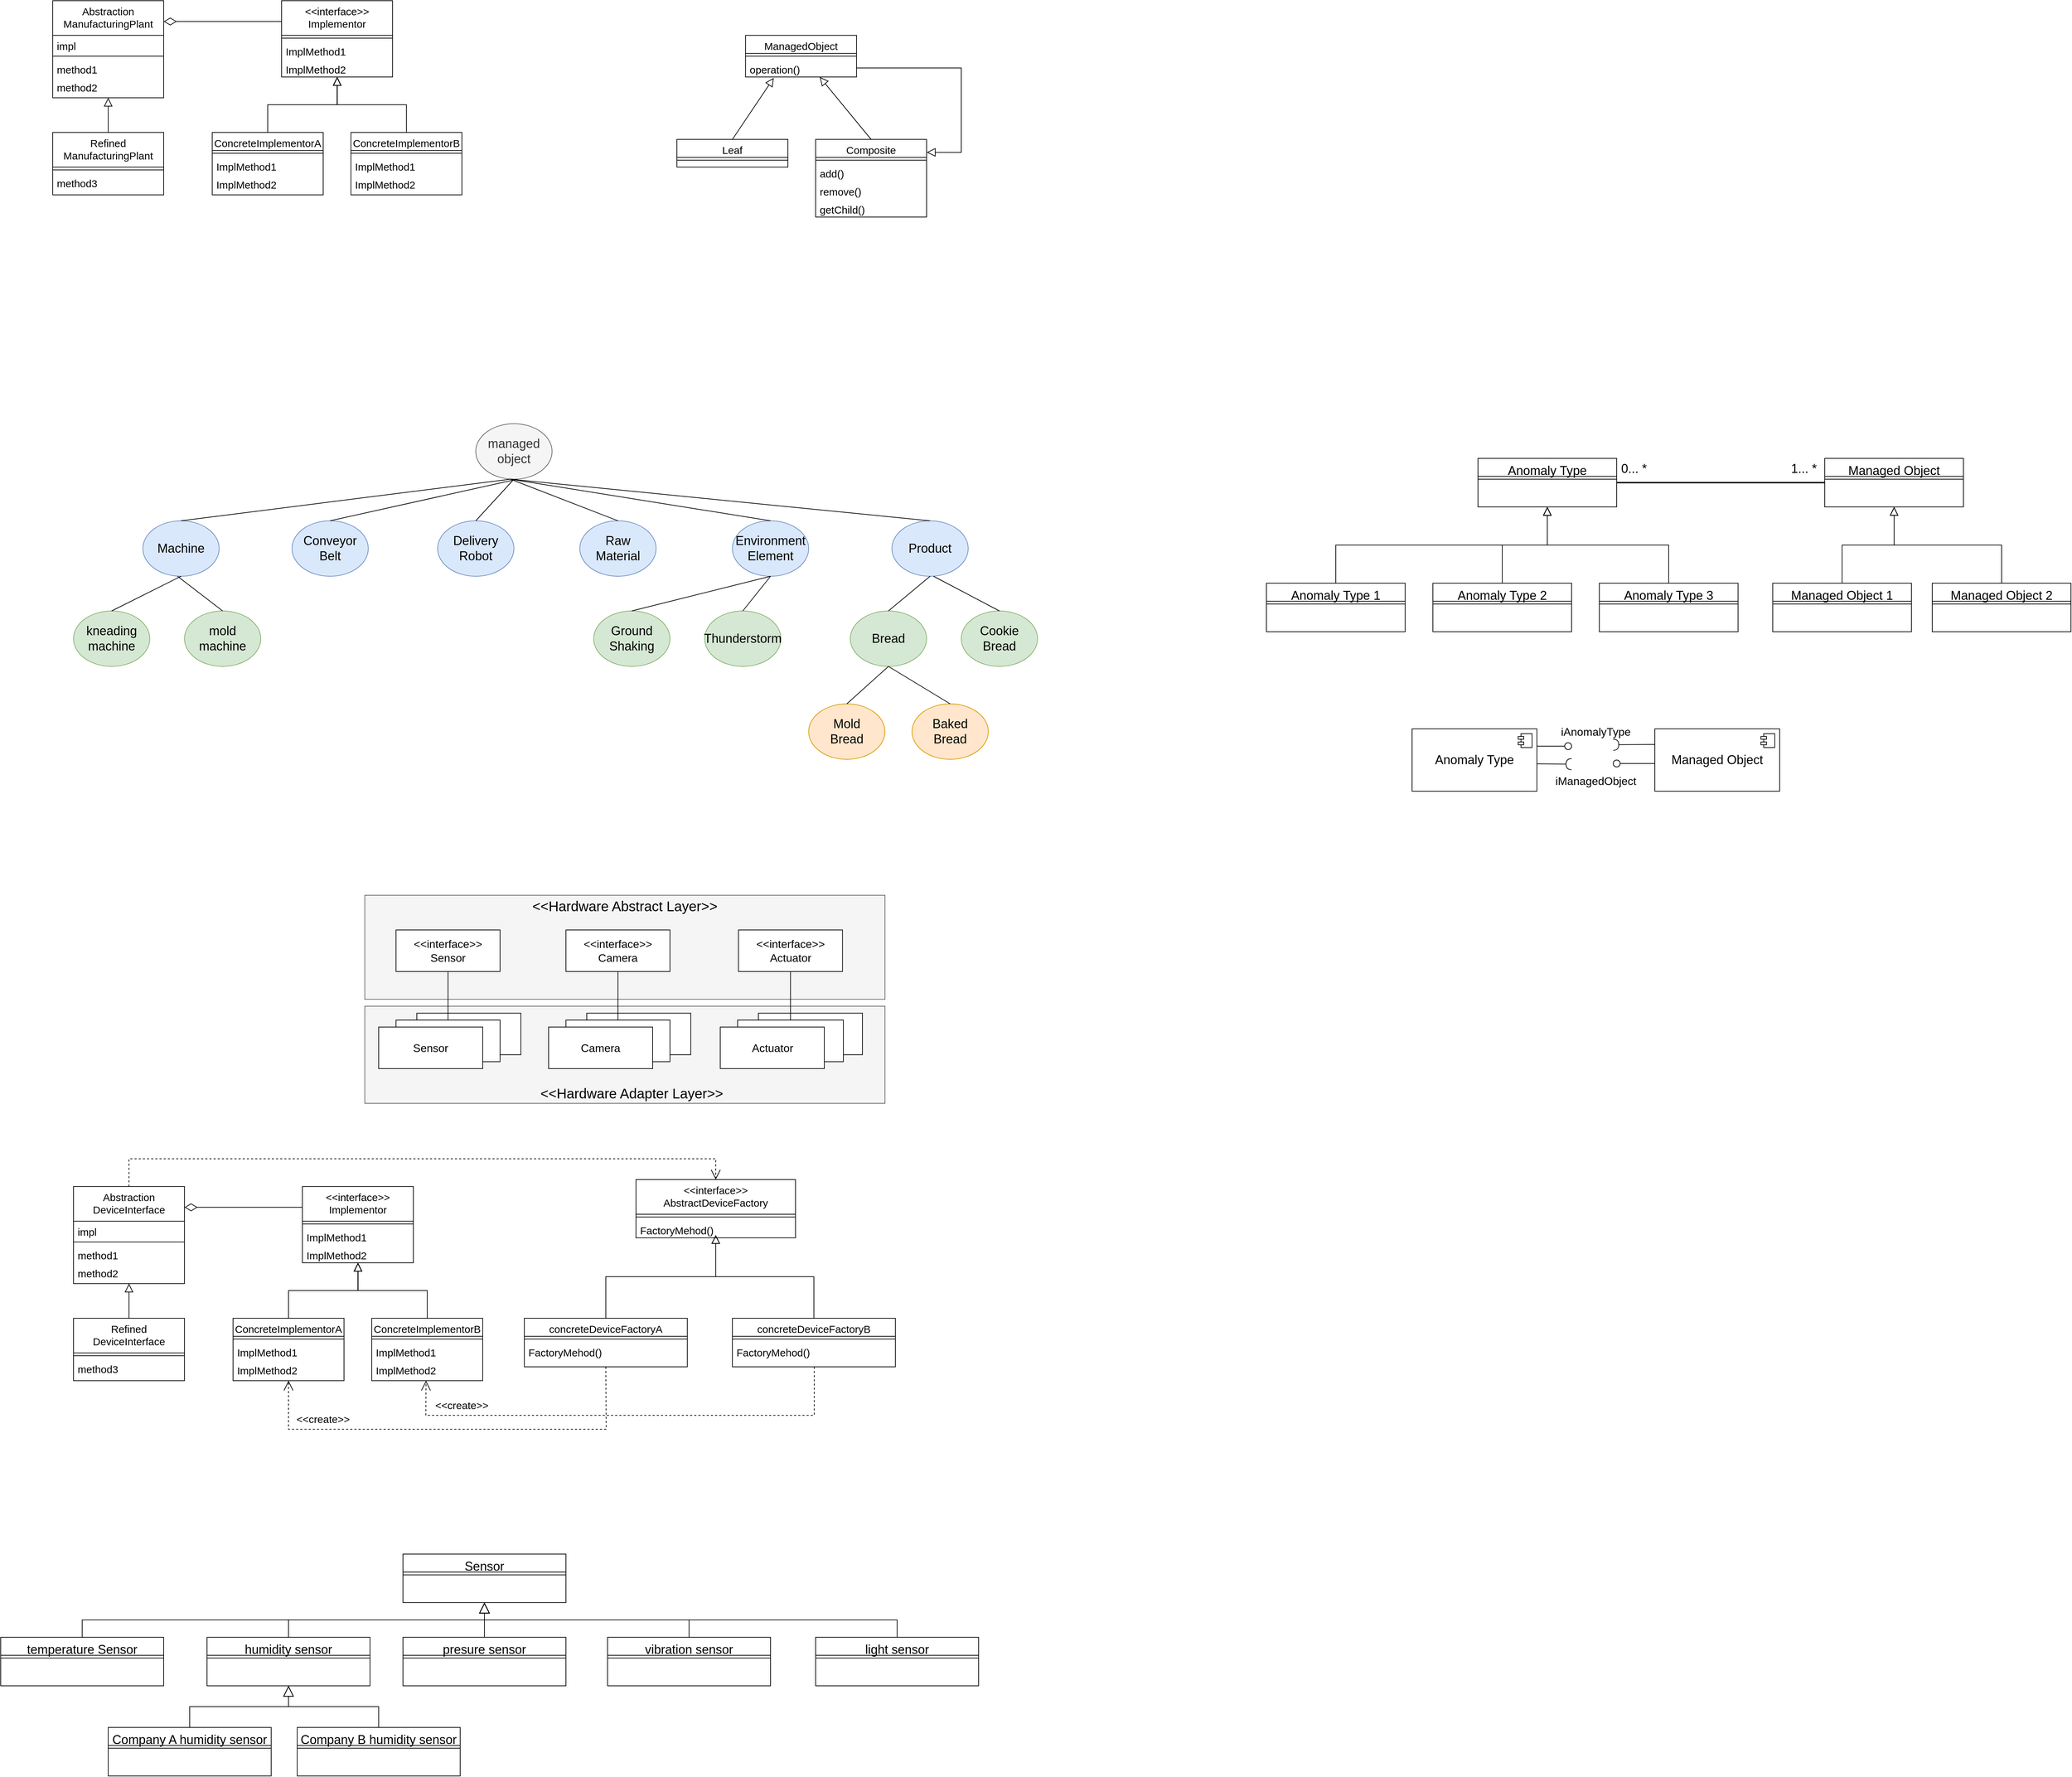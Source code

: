 <mxfile version="21.2.3" type="github">
  <diagram id="C5RBs43oDa-KdzZeNtuy" name="Page-1">
    <mxGraphModel dx="763" dy="1597" grid="1" gridSize="10" guides="1" tooltips="1" connect="1" arrows="1" fold="1" page="1" pageScale="1" pageWidth="827" pageHeight="1169" math="0" shadow="0">
      <root>
        <mxCell id="WIyWlLk6GJQsqaUBKTNV-0" />
        <mxCell id="WIyWlLk6GJQsqaUBKTNV-1" parent="WIyWlLk6GJQsqaUBKTNV-0" />
        <mxCell id="s4Zs7lw3GT2iUP9dkB31-0" value="Abstraction&#xa;ManufacturingPlant" style="swimlane;fontStyle=0;align=center;verticalAlign=top;childLayout=stackLayout;horizontal=1;startSize=50;horizontalStack=0;resizeParent=1;resizeLast=0;collapsible=1;marginBottom=0;rounded=0;shadow=0;strokeWidth=1;fontSize=15;" parent="WIyWlLk6GJQsqaUBKTNV-1" vertex="1">
          <mxGeometry x="140" y="-510" width="160" height="140" as="geometry">
            <mxRectangle x="340" y="380" width="170" height="26" as="alternateBounds" />
          </mxGeometry>
        </mxCell>
        <mxCell id="s4Zs7lw3GT2iUP9dkB31-1" value="impl" style="text;align=left;verticalAlign=top;spacingLeft=4;spacingRight=4;overflow=hidden;rotatable=0;points=[[0,0.5],[1,0.5]];portConstraint=eastwest;fontSize=15;" parent="s4Zs7lw3GT2iUP9dkB31-0" vertex="1">
          <mxGeometry y="50" width="160" height="26" as="geometry" />
        </mxCell>
        <mxCell id="s4Zs7lw3GT2iUP9dkB31-2" value="" style="line;html=1;strokeWidth=1;align=left;verticalAlign=middle;spacingTop=-1;spacingLeft=3;spacingRight=3;rotatable=0;labelPosition=right;points=[];portConstraint=eastwest;fontSize=15;" parent="s4Zs7lw3GT2iUP9dkB31-0" vertex="1">
          <mxGeometry y="76" width="160" height="8" as="geometry" />
        </mxCell>
        <mxCell id="s4Zs7lw3GT2iUP9dkB31-3" value="method1" style="text;align=left;verticalAlign=top;spacingLeft=4;spacingRight=4;overflow=hidden;rotatable=0;points=[[0,0.5],[1,0.5]];portConstraint=eastwest;fontSize=15;" parent="s4Zs7lw3GT2iUP9dkB31-0" vertex="1">
          <mxGeometry y="84" width="160" height="26" as="geometry" />
        </mxCell>
        <mxCell id="s4Zs7lw3GT2iUP9dkB31-4" value="method2" style="text;align=left;verticalAlign=top;spacingLeft=4;spacingRight=4;overflow=hidden;rotatable=0;points=[[0,0.5],[1,0.5]];portConstraint=eastwest;fontSize=15;" parent="s4Zs7lw3GT2iUP9dkB31-0" vertex="1">
          <mxGeometry y="110" width="160" height="26" as="geometry" />
        </mxCell>
        <mxCell id="s4Zs7lw3GT2iUP9dkB31-5" value="&lt;&lt;interface&gt;&gt;&#xa;Implementor" style="swimlane;fontStyle=0;align=center;verticalAlign=top;childLayout=stackLayout;horizontal=1;startSize=50;horizontalStack=0;resizeParent=1;resizeLast=0;collapsible=1;marginBottom=0;rounded=0;shadow=0;strokeWidth=1;fontSize=15;" parent="WIyWlLk6GJQsqaUBKTNV-1" vertex="1">
          <mxGeometry x="470" y="-510" width="160" height="110" as="geometry">
            <mxRectangle x="340" y="380" width="170" height="26" as="alternateBounds" />
          </mxGeometry>
        </mxCell>
        <mxCell id="s4Zs7lw3GT2iUP9dkB31-7" value="" style="line;html=1;strokeWidth=1;align=left;verticalAlign=middle;spacingTop=-1;spacingLeft=3;spacingRight=3;rotatable=0;labelPosition=right;points=[];portConstraint=eastwest;fontSize=15;" parent="s4Zs7lw3GT2iUP9dkB31-5" vertex="1">
          <mxGeometry y="50" width="160" height="8" as="geometry" />
        </mxCell>
        <mxCell id="s4Zs7lw3GT2iUP9dkB31-8" value="ImplMethod1" style="text;align=left;verticalAlign=top;spacingLeft=4;spacingRight=4;overflow=hidden;rotatable=0;points=[[0,0.5],[1,0.5]];portConstraint=eastwest;fontSize=15;" parent="s4Zs7lw3GT2iUP9dkB31-5" vertex="1">
          <mxGeometry y="58" width="160" height="26" as="geometry" />
        </mxCell>
        <mxCell id="s4Zs7lw3GT2iUP9dkB31-9" value="ImplMethod2" style="text;align=left;verticalAlign=top;spacingLeft=4;spacingRight=4;overflow=hidden;rotatable=0;points=[[0,0.5],[1,0.5]];portConstraint=eastwest;fontSize=15;" parent="s4Zs7lw3GT2iUP9dkB31-5" vertex="1">
          <mxGeometry y="84" width="160" height="26" as="geometry" />
        </mxCell>
        <mxCell id="s4Zs7lw3GT2iUP9dkB31-10" value="Refined&#xa;ManufacturingPlant" style="swimlane;fontStyle=0;align=center;verticalAlign=top;childLayout=stackLayout;horizontal=1;startSize=50;horizontalStack=0;resizeParent=1;resizeLast=0;collapsible=1;marginBottom=0;rounded=0;shadow=0;strokeWidth=1;fontSize=15;" parent="WIyWlLk6GJQsqaUBKTNV-1" vertex="1">
          <mxGeometry x="140" y="-320" width="160" height="90" as="geometry">
            <mxRectangle x="340" y="380" width="170" height="26" as="alternateBounds" />
          </mxGeometry>
        </mxCell>
        <mxCell id="s4Zs7lw3GT2iUP9dkB31-11" value="" style="line;html=1;strokeWidth=1;align=left;verticalAlign=middle;spacingTop=-1;spacingLeft=3;spacingRight=3;rotatable=0;labelPosition=right;points=[];portConstraint=eastwest;fontSize=15;" parent="s4Zs7lw3GT2iUP9dkB31-10" vertex="1">
          <mxGeometry y="50" width="160" height="8" as="geometry" />
        </mxCell>
        <mxCell id="pJVFiTPp0oiFkhwM4sQL-0" value="method3" style="text;align=left;verticalAlign=top;spacingLeft=4;spacingRight=4;overflow=hidden;rotatable=0;points=[[0,0.5],[1,0.5]];portConstraint=eastwest;fontSize=15;" vertex="1" parent="s4Zs7lw3GT2iUP9dkB31-10">
          <mxGeometry y="58" width="160" height="26" as="geometry" />
        </mxCell>
        <mxCell id="s4Zs7lw3GT2iUP9dkB31-14" value="ConcreteImplementorA" style="swimlane;fontStyle=0;align=center;verticalAlign=top;childLayout=stackLayout;horizontal=1;startSize=26;horizontalStack=0;resizeParent=1;resizeLast=0;collapsible=1;marginBottom=0;rounded=0;shadow=0;strokeWidth=1;fontSize=15;" parent="WIyWlLk6GJQsqaUBKTNV-1" vertex="1">
          <mxGeometry x="370" y="-320" width="160" height="90" as="geometry">
            <mxRectangle x="340" y="380" width="170" height="26" as="alternateBounds" />
          </mxGeometry>
        </mxCell>
        <mxCell id="s4Zs7lw3GT2iUP9dkB31-15" value="" style="line;html=1;strokeWidth=1;align=left;verticalAlign=middle;spacingTop=-1;spacingLeft=3;spacingRight=3;rotatable=0;labelPosition=right;points=[];portConstraint=eastwest;fontSize=15;" parent="s4Zs7lw3GT2iUP9dkB31-14" vertex="1">
          <mxGeometry y="26" width="160" height="8" as="geometry" />
        </mxCell>
        <mxCell id="s4Zs7lw3GT2iUP9dkB31-16" value="ImplMethod1" style="text;align=left;verticalAlign=top;spacingLeft=4;spacingRight=4;overflow=hidden;rotatable=0;points=[[0,0.5],[1,0.5]];portConstraint=eastwest;fontSize=15;" parent="s4Zs7lw3GT2iUP9dkB31-14" vertex="1">
          <mxGeometry y="34" width="160" height="26" as="geometry" />
        </mxCell>
        <mxCell id="s4Zs7lw3GT2iUP9dkB31-17" value="ImplMethod2" style="text;align=left;verticalAlign=top;spacingLeft=4;spacingRight=4;overflow=hidden;rotatable=0;points=[[0,0.5],[1,0.5]];portConstraint=eastwest;fontSize=15;" parent="s4Zs7lw3GT2iUP9dkB31-14" vertex="1">
          <mxGeometry y="60" width="160" height="26" as="geometry" />
        </mxCell>
        <mxCell id="s4Zs7lw3GT2iUP9dkB31-18" value="" style="endArrow=block;endSize=10;endFill=0;shadow=0;strokeWidth=1;rounded=0;edgeStyle=elbowEdgeStyle;elbow=vertical;entryX=0.5;entryY=1;entryDx=0;entryDy=0;exitX=0.5;exitY=0;exitDx=0;exitDy=0;fontSize=15;" parent="WIyWlLk6GJQsqaUBKTNV-1" source="s4Zs7lw3GT2iUP9dkB31-14" target="s4Zs7lw3GT2iUP9dkB31-5" edge="1">
          <mxGeometry width="160" relative="1" as="geometry">
            <mxPoint x="450" y="-296" as="sourcePoint" />
            <mxPoint x="340" y="-398" as="targetPoint" />
          </mxGeometry>
        </mxCell>
        <mxCell id="s4Zs7lw3GT2iUP9dkB31-19" value="" style="endArrow=block;endSize=10;endFill=0;shadow=0;strokeWidth=1;rounded=0;edgeStyle=elbowEdgeStyle;elbow=vertical;exitX=0.5;exitY=0;exitDx=0;exitDy=0;fontSize=15;" parent="WIyWlLk6GJQsqaUBKTNV-1" source="s4Zs7lw3GT2iUP9dkB31-10" edge="1">
          <mxGeometry width="160" relative="1" as="geometry">
            <mxPoint x="550" y="-310" as="sourcePoint" />
            <mxPoint x="220" y="-370" as="targetPoint" />
          </mxGeometry>
        </mxCell>
        <mxCell id="s4Zs7lw3GT2iUP9dkB31-20" value="" style="endArrow=diamondThin;endSize=16;endFill=0;shadow=0;strokeWidth=1;rounded=0;edgeStyle=elbowEdgeStyle;elbow=vertical;exitX=0;exitY=0.25;exitDx=0;exitDy=0;fontSize=15;" parent="WIyWlLk6GJQsqaUBKTNV-1" source="s4Zs7lw3GT2iUP9dkB31-5" target="s4Zs7lw3GT2iUP9dkB31-0" edge="1">
          <mxGeometry width="160" relative="1" as="geometry">
            <mxPoint x="240" y="-310" as="sourcePoint" />
            <mxPoint x="310" y="-480" as="targetPoint" />
            <Array as="points">
              <mxPoint x="320" y="-480" />
            </Array>
          </mxGeometry>
        </mxCell>
        <mxCell id="s4Zs7lw3GT2iUP9dkB31-31" value="ConcreteImplementorB" style="swimlane;fontStyle=0;align=center;verticalAlign=top;childLayout=stackLayout;horizontal=1;startSize=26;horizontalStack=0;resizeParent=1;resizeLast=0;collapsible=1;marginBottom=0;rounded=0;shadow=0;strokeWidth=1;fontSize=15;" parent="WIyWlLk6GJQsqaUBKTNV-1" vertex="1">
          <mxGeometry x="570" y="-320" width="160" height="90" as="geometry">
            <mxRectangle x="340" y="380" width="170" height="26" as="alternateBounds" />
          </mxGeometry>
        </mxCell>
        <mxCell id="s4Zs7lw3GT2iUP9dkB31-32" value="" style="line;html=1;strokeWidth=1;align=left;verticalAlign=middle;spacingTop=-1;spacingLeft=3;spacingRight=3;rotatable=0;labelPosition=right;points=[];portConstraint=eastwest;fontSize=15;" parent="s4Zs7lw3GT2iUP9dkB31-31" vertex="1">
          <mxGeometry y="26" width="160" height="8" as="geometry" />
        </mxCell>
        <mxCell id="s4Zs7lw3GT2iUP9dkB31-33" value="ImplMethod1" style="text;align=left;verticalAlign=top;spacingLeft=4;spacingRight=4;overflow=hidden;rotatable=0;points=[[0,0.5],[1,0.5]];portConstraint=eastwest;fontSize=15;" parent="s4Zs7lw3GT2iUP9dkB31-31" vertex="1">
          <mxGeometry y="34" width="160" height="26" as="geometry" />
        </mxCell>
        <mxCell id="s4Zs7lw3GT2iUP9dkB31-34" value="ImplMethod2" style="text;align=left;verticalAlign=top;spacingLeft=4;spacingRight=4;overflow=hidden;rotatable=0;points=[[0,0.5],[1,0.5]];portConstraint=eastwest;fontSize=15;" parent="s4Zs7lw3GT2iUP9dkB31-31" vertex="1">
          <mxGeometry y="60" width="160" height="26" as="geometry" />
        </mxCell>
        <mxCell id="s4Zs7lw3GT2iUP9dkB31-35" value="" style="endArrow=block;endSize=10;endFill=0;shadow=0;strokeWidth=1;rounded=0;edgeStyle=elbowEdgeStyle;elbow=vertical;entryX=0.502;entryY=1;entryDx=0;entryDy=0;entryPerimeter=0;fontSize=15;" parent="WIyWlLk6GJQsqaUBKTNV-1" source="s4Zs7lw3GT2iUP9dkB31-31" target="s4Zs7lw3GT2iUP9dkB31-9" edge="1">
          <mxGeometry width="160" relative="1" as="geometry">
            <mxPoint x="460" y="-310" as="sourcePoint" />
            <mxPoint x="551" y="-410" as="targetPoint" />
          </mxGeometry>
        </mxCell>
        <mxCell id="pJVFiTPp0oiFkhwM4sQL-5" value="managed object" style="ellipse;whiteSpace=wrap;html=1;fontSize=18;fillColor=#f5f5f5;fontColor=#333333;strokeColor=#666666;" vertex="1" parent="WIyWlLk6GJQsqaUBKTNV-1">
          <mxGeometry x="750" y="100" width="110" height="80" as="geometry" />
        </mxCell>
        <mxCell id="pJVFiTPp0oiFkhwM4sQL-6" value="Machine" style="ellipse;whiteSpace=wrap;html=1;fontSize=18;fillColor=#dae8fc;strokeColor=#6c8ebf;" vertex="1" parent="WIyWlLk6GJQsqaUBKTNV-1">
          <mxGeometry x="270" y="240" width="110" height="80" as="geometry" />
        </mxCell>
        <mxCell id="pJVFiTPp0oiFkhwM4sQL-7" value="Conveyor&lt;br style=&quot;font-size: 18px;&quot;&gt;Belt" style="ellipse;whiteSpace=wrap;html=1;fontSize=18;fillColor=#dae8fc;strokeColor=#6c8ebf;" vertex="1" parent="WIyWlLk6GJQsqaUBKTNV-1">
          <mxGeometry x="485" y="240" width="110" height="80" as="geometry" />
        </mxCell>
        <mxCell id="pJVFiTPp0oiFkhwM4sQL-8" value="Delivery&lt;br style=&quot;font-size: 18px;&quot;&gt;Robot" style="ellipse;whiteSpace=wrap;html=1;fontSize=18;fillColor=#dae8fc;strokeColor=#6c8ebf;" vertex="1" parent="WIyWlLk6GJQsqaUBKTNV-1">
          <mxGeometry x="695" y="240" width="110" height="80" as="geometry" />
        </mxCell>
        <mxCell id="pJVFiTPp0oiFkhwM4sQL-9" value="Raw&lt;br style=&quot;font-size: 18px;&quot;&gt;Material" style="ellipse;whiteSpace=wrap;html=1;fontSize=18;fillColor=#dae8fc;strokeColor=#6c8ebf;" vertex="1" parent="WIyWlLk6GJQsqaUBKTNV-1">
          <mxGeometry x="900" y="240" width="110" height="80" as="geometry" />
        </mxCell>
        <mxCell id="pJVFiTPp0oiFkhwM4sQL-10" value="Environment&lt;br style=&quot;font-size: 18px;&quot;&gt;Element" style="ellipse;whiteSpace=wrap;html=1;fontSize=18;fillColor=#dae8fc;strokeColor=#6c8ebf;" vertex="1" parent="WIyWlLk6GJQsqaUBKTNV-1">
          <mxGeometry x="1120" y="240" width="110" height="80" as="geometry" />
        </mxCell>
        <mxCell id="pJVFiTPp0oiFkhwM4sQL-11" value="Product" style="ellipse;whiteSpace=wrap;html=1;fontSize=18;fillColor=#dae8fc;strokeColor=#6c8ebf;" vertex="1" parent="WIyWlLk6GJQsqaUBKTNV-1">
          <mxGeometry x="1350" y="240" width="110" height="80" as="geometry" />
        </mxCell>
        <mxCell id="pJVFiTPp0oiFkhwM4sQL-12" value="Ground Shaking" style="ellipse;whiteSpace=wrap;html=1;fontSize=18;fillColor=#d5e8d4;strokeColor=#82b366;" vertex="1" parent="WIyWlLk6GJQsqaUBKTNV-1">
          <mxGeometry x="920" y="370" width="110" height="80" as="geometry" />
        </mxCell>
        <mxCell id="pJVFiTPp0oiFkhwM4sQL-13" value="Thunderstorm" style="ellipse;whiteSpace=wrap;html=1;fontSize=18;fillColor=#d5e8d4;strokeColor=#82b366;" vertex="1" parent="WIyWlLk6GJQsqaUBKTNV-1">
          <mxGeometry x="1080" y="370" width="110" height="80" as="geometry" />
        </mxCell>
        <mxCell id="pJVFiTPp0oiFkhwM4sQL-15" value="kneading machine" style="ellipse;whiteSpace=wrap;html=1;fontSize=18;fillColor=#d5e8d4;strokeColor=#82b366;" vertex="1" parent="WIyWlLk6GJQsqaUBKTNV-1">
          <mxGeometry x="170" y="370" width="110" height="80" as="geometry" />
        </mxCell>
        <mxCell id="pJVFiTPp0oiFkhwM4sQL-16" value="mold &lt;br style=&quot;font-size: 18px;&quot;&gt;machine" style="ellipse;whiteSpace=wrap;html=1;fontSize=18;fillColor=#d5e8d4;strokeColor=#82b366;" vertex="1" parent="WIyWlLk6GJQsqaUBKTNV-1">
          <mxGeometry x="330" y="370" width="110" height="80" as="geometry" />
        </mxCell>
        <mxCell id="pJVFiTPp0oiFkhwM4sQL-17" value="Bread" style="ellipse;whiteSpace=wrap;html=1;fontSize=18;fillColor=#d5e8d4;strokeColor=#82b366;" vertex="1" parent="WIyWlLk6GJQsqaUBKTNV-1">
          <mxGeometry x="1290" y="370" width="110" height="80" as="geometry" />
        </mxCell>
        <mxCell id="pJVFiTPp0oiFkhwM4sQL-18" value="Cookie &lt;br&gt;Bread" style="ellipse;whiteSpace=wrap;html=1;fontSize=18;fillColor=#d5e8d4;strokeColor=#82b366;" vertex="1" parent="WIyWlLk6GJQsqaUBKTNV-1">
          <mxGeometry x="1450" y="370" width="110" height="80" as="geometry" />
        </mxCell>
        <mxCell id="pJVFiTPp0oiFkhwM4sQL-19" value="" style="endArrow=none;html=1;rounded=0;entryX=0.5;entryY=1;entryDx=0;entryDy=0;exitX=0.5;exitY=0;exitDx=0;exitDy=0;" edge="1" parent="WIyWlLk6GJQsqaUBKTNV-1" source="pJVFiTPp0oiFkhwM4sQL-8" target="pJVFiTPp0oiFkhwM4sQL-5">
          <mxGeometry width="50" height="50" relative="1" as="geometry">
            <mxPoint x="880" y="380" as="sourcePoint" />
            <mxPoint x="930" y="330" as="targetPoint" />
          </mxGeometry>
        </mxCell>
        <mxCell id="pJVFiTPp0oiFkhwM4sQL-20" value="" style="endArrow=none;html=1;rounded=0;exitX=0.5;exitY=0;exitDx=0;exitDy=0;" edge="1" parent="WIyWlLk6GJQsqaUBKTNV-1" source="pJVFiTPp0oiFkhwM4sQL-7">
          <mxGeometry width="50" height="50" relative="1" as="geometry">
            <mxPoint x="760" y="250" as="sourcePoint" />
            <mxPoint x="810" y="180" as="targetPoint" />
          </mxGeometry>
        </mxCell>
        <mxCell id="pJVFiTPp0oiFkhwM4sQL-21" value="" style="endArrow=none;html=1;rounded=0;exitX=0.5;exitY=0;exitDx=0;exitDy=0;" edge="1" parent="WIyWlLk6GJQsqaUBKTNV-1" source="pJVFiTPp0oiFkhwM4sQL-6">
          <mxGeometry width="50" height="50" relative="1" as="geometry">
            <mxPoint x="550" y="250" as="sourcePoint" />
            <mxPoint x="800" y="180" as="targetPoint" />
          </mxGeometry>
        </mxCell>
        <mxCell id="pJVFiTPp0oiFkhwM4sQL-22" value="Mold&lt;br&gt;Bread" style="ellipse;whiteSpace=wrap;html=1;fontSize=18;fillColor=#ffe6cc;strokeColor=#d79b00;" vertex="1" parent="WIyWlLk6GJQsqaUBKTNV-1">
          <mxGeometry x="1230" y="504" width="110" height="80" as="geometry" />
        </mxCell>
        <mxCell id="pJVFiTPp0oiFkhwM4sQL-23" value="Baked &lt;br&gt;Bread" style="ellipse;whiteSpace=wrap;html=1;fontSize=18;fillColor=#ffe6cc;strokeColor=#d79b00;" vertex="1" parent="WIyWlLk6GJQsqaUBKTNV-1">
          <mxGeometry x="1379" y="504" width="110" height="80" as="geometry" />
        </mxCell>
        <mxCell id="pJVFiTPp0oiFkhwM4sQL-24" value="" style="endArrow=none;html=1;rounded=0;exitX=0.5;exitY=0;exitDx=0;exitDy=0;" edge="1" parent="WIyWlLk6GJQsqaUBKTNV-1" source="pJVFiTPp0oiFkhwM4sQL-9">
          <mxGeometry width="50" height="50" relative="1" as="geometry">
            <mxPoint x="760" y="250" as="sourcePoint" />
            <mxPoint x="800" y="180" as="targetPoint" />
          </mxGeometry>
        </mxCell>
        <mxCell id="pJVFiTPp0oiFkhwM4sQL-25" value="" style="endArrow=none;html=1;rounded=0;exitX=0.5;exitY=0;exitDx=0;exitDy=0;" edge="1" parent="WIyWlLk6GJQsqaUBKTNV-1" source="pJVFiTPp0oiFkhwM4sQL-10">
          <mxGeometry width="50" height="50" relative="1" as="geometry">
            <mxPoint x="965" y="250" as="sourcePoint" />
            <mxPoint x="800" y="180" as="targetPoint" />
          </mxGeometry>
        </mxCell>
        <mxCell id="pJVFiTPp0oiFkhwM4sQL-26" value="" style="endArrow=none;html=1;rounded=0;exitX=0.5;exitY=0;exitDx=0;exitDy=0;" edge="1" parent="WIyWlLk6GJQsqaUBKTNV-1" source="pJVFiTPp0oiFkhwM4sQL-11">
          <mxGeometry width="50" height="50" relative="1" as="geometry">
            <mxPoint x="1185" y="250" as="sourcePoint" />
            <mxPoint x="800" y="180" as="targetPoint" />
          </mxGeometry>
        </mxCell>
        <mxCell id="pJVFiTPp0oiFkhwM4sQL-27" value="" style="endArrow=none;html=1;rounded=0;entryX=0.5;entryY=1;entryDx=0;entryDy=0;exitX=0.5;exitY=0;exitDx=0;exitDy=0;" edge="1" parent="WIyWlLk6GJQsqaUBKTNV-1" source="pJVFiTPp0oiFkhwM4sQL-15" target="pJVFiTPp0oiFkhwM4sQL-6">
          <mxGeometry width="50" height="50" relative="1" as="geometry">
            <mxPoint x="760" y="250" as="sourcePoint" />
            <mxPoint x="815" y="190" as="targetPoint" />
          </mxGeometry>
        </mxCell>
        <mxCell id="pJVFiTPp0oiFkhwM4sQL-28" value="" style="endArrow=none;html=1;rounded=0;exitX=0.5;exitY=0;exitDx=0;exitDy=0;" edge="1" parent="WIyWlLk6GJQsqaUBKTNV-1" source="pJVFiTPp0oiFkhwM4sQL-16">
          <mxGeometry width="50" height="50" relative="1" as="geometry">
            <mxPoint x="235" y="380" as="sourcePoint" />
            <mxPoint x="320" y="320" as="targetPoint" />
          </mxGeometry>
        </mxCell>
        <mxCell id="pJVFiTPp0oiFkhwM4sQL-29" value="" style="endArrow=none;html=1;rounded=0;exitX=0.5;exitY=0;exitDx=0;exitDy=0;entryX=0.5;entryY=1;entryDx=0;entryDy=0;" edge="1" parent="WIyWlLk6GJQsqaUBKTNV-1" source="pJVFiTPp0oiFkhwM4sQL-12" target="pJVFiTPp0oiFkhwM4sQL-10">
          <mxGeometry width="50" height="50" relative="1" as="geometry">
            <mxPoint x="395" y="380" as="sourcePoint" />
            <mxPoint x="330" y="330" as="targetPoint" />
          </mxGeometry>
        </mxCell>
        <mxCell id="pJVFiTPp0oiFkhwM4sQL-30" value="" style="endArrow=none;html=1;rounded=0;exitX=0.5;exitY=0;exitDx=0;exitDy=0;entryX=0.5;entryY=1;entryDx=0;entryDy=0;" edge="1" parent="WIyWlLk6GJQsqaUBKTNV-1" source="pJVFiTPp0oiFkhwM4sQL-13" target="pJVFiTPp0oiFkhwM4sQL-10">
          <mxGeometry width="50" height="50" relative="1" as="geometry">
            <mxPoint x="985" y="380" as="sourcePoint" />
            <mxPoint x="1180" y="330" as="targetPoint" />
          </mxGeometry>
        </mxCell>
        <mxCell id="pJVFiTPp0oiFkhwM4sQL-31" value="" style="endArrow=none;html=1;rounded=0;exitX=0.5;exitY=0;exitDx=0;exitDy=0;entryX=0.5;entryY=1;entryDx=0;entryDy=0;" edge="1" parent="WIyWlLk6GJQsqaUBKTNV-1" source="pJVFiTPp0oiFkhwM4sQL-17" target="pJVFiTPp0oiFkhwM4sQL-11">
          <mxGeometry width="50" height="50" relative="1" as="geometry">
            <mxPoint x="1145" y="380" as="sourcePoint" />
            <mxPoint x="1185" y="330" as="targetPoint" />
          </mxGeometry>
        </mxCell>
        <mxCell id="pJVFiTPp0oiFkhwM4sQL-32" value="" style="endArrow=none;html=1;rounded=0;exitX=0.5;exitY=0;exitDx=0;exitDy=0;" edge="1" parent="WIyWlLk6GJQsqaUBKTNV-1" source="pJVFiTPp0oiFkhwM4sQL-18">
          <mxGeometry width="50" height="50" relative="1" as="geometry">
            <mxPoint x="1355" y="380" as="sourcePoint" />
            <mxPoint x="1410" y="320" as="targetPoint" />
          </mxGeometry>
        </mxCell>
        <mxCell id="pJVFiTPp0oiFkhwM4sQL-33" value="" style="endArrow=none;html=1;rounded=0;exitX=0.5;exitY=0;exitDx=0;exitDy=0;entryX=0.5;entryY=1;entryDx=0;entryDy=0;" edge="1" parent="WIyWlLk6GJQsqaUBKTNV-1" source="pJVFiTPp0oiFkhwM4sQL-23" target="pJVFiTPp0oiFkhwM4sQL-17">
          <mxGeometry width="50" height="50" relative="1" as="geometry">
            <mxPoint x="1515" y="380" as="sourcePoint" />
            <mxPoint x="1420" y="330" as="targetPoint" />
          </mxGeometry>
        </mxCell>
        <mxCell id="pJVFiTPp0oiFkhwM4sQL-34" value="" style="endArrow=none;html=1;rounded=0;exitX=0.5;exitY=0;exitDx=0;exitDy=0;entryX=0.5;entryY=1;entryDx=0;entryDy=0;" edge="1" parent="WIyWlLk6GJQsqaUBKTNV-1" source="pJVFiTPp0oiFkhwM4sQL-22" target="pJVFiTPp0oiFkhwM4sQL-17">
          <mxGeometry width="50" height="50" relative="1" as="geometry">
            <mxPoint x="1395" y="510" as="sourcePoint" />
            <mxPoint x="1355" y="460" as="targetPoint" />
          </mxGeometry>
        </mxCell>
        <mxCell id="pJVFiTPp0oiFkhwM4sQL-35" value="" style="rounded=0;whiteSpace=wrap;html=1;fillColor=#f5f5f5;fontColor=#333333;strokeColor=#666666;" vertex="1" parent="WIyWlLk6GJQsqaUBKTNV-1">
          <mxGeometry x="590" y="780" width="750" height="150" as="geometry" />
        </mxCell>
        <mxCell id="pJVFiTPp0oiFkhwM4sQL-36" value="" style="rounded=0;whiteSpace=wrap;html=1;fillColor=#f5f5f5;fontColor=#333333;strokeColor=#666666;" vertex="1" parent="WIyWlLk6GJQsqaUBKTNV-1">
          <mxGeometry x="590" y="940" width="750" height="140" as="geometry" />
        </mxCell>
        <mxCell id="pJVFiTPp0oiFkhwM4sQL-37" value="&amp;lt;&amp;lt;Hardware Abstract Layer&amp;gt;&amp;gt;" style="text;html=1;strokeColor=none;fillColor=none;align=center;verticalAlign=middle;whiteSpace=wrap;rounded=0;fontSize=20;" vertex="1" parent="WIyWlLk6GJQsqaUBKTNV-1">
          <mxGeometry x="830" y="780" width="270" height="30" as="geometry" />
        </mxCell>
        <mxCell id="pJVFiTPp0oiFkhwM4sQL-38" value="&amp;lt;&amp;lt;interface&amp;gt;&amp;gt;&lt;br style=&quot;font-size: 16px;&quot;&gt;Sensor" style="rounded=0;whiteSpace=wrap;html=1;fontSize=16;" vertex="1" parent="WIyWlLk6GJQsqaUBKTNV-1">
          <mxGeometry x="635" y="830" width="150" height="60" as="geometry" />
        </mxCell>
        <mxCell id="pJVFiTPp0oiFkhwM4sQL-39" value="&amp;lt;&amp;lt;interface&amp;gt;&amp;gt;&lt;br style=&quot;font-size: 16px;&quot;&gt;Camera" style="rounded=0;whiteSpace=wrap;html=1;fontSize=16;" vertex="1" parent="WIyWlLk6GJQsqaUBKTNV-1">
          <mxGeometry x="880" y="830" width="150" height="60" as="geometry" />
        </mxCell>
        <mxCell id="pJVFiTPp0oiFkhwM4sQL-40" value="&amp;lt;&amp;lt;interface&amp;gt;&amp;gt;&lt;br style=&quot;font-size: 16px;&quot;&gt;Actuator" style="rounded=0;whiteSpace=wrap;html=1;fontSize=16;" vertex="1" parent="WIyWlLk6GJQsqaUBKTNV-1">
          <mxGeometry x="1128.75" y="830" width="150" height="60" as="geometry" />
        </mxCell>
        <mxCell id="pJVFiTPp0oiFkhwM4sQL-41" value="&amp;lt;&amp;lt;device&amp;gt;&amp;gt;&lt;br&gt;Sensor" style="rounded=0;whiteSpace=wrap;html=1;fontSize=16;" vertex="1" parent="WIyWlLk6GJQsqaUBKTNV-1">
          <mxGeometry x="665" y="950" width="150" height="60" as="geometry" />
        </mxCell>
        <mxCell id="pJVFiTPp0oiFkhwM4sQL-42" value="&amp;lt;&amp;lt;Hardware Adapter Layer&amp;gt;&amp;gt;" style="text;html=1;strokeColor=none;fillColor=none;align=center;verticalAlign=middle;whiteSpace=wrap;rounded=0;fontSize=20;" vertex="1" parent="WIyWlLk6GJQsqaUBKTNV-1">
          <mxGeometry x="840" y="1050" width="270" height="30" as="geometry" />
        </mxCell>
        <mxCell id="pJVFiTPp0oiFkhwM4sQL-43" value="&amp;lt;&amp;lt;device&amp;gt;&amp;gt;&lt;br&gt;Sensor" style="rounded=0;whiteSpace=wrap;html=1;fontSize=16;" vertex="1" parent="WIyWlLk6GJQsqaUBKTNV-1">
          <mxGeometry x="635" y="960" width="150" height="60" as="geometry" />
        </mxCell>
        <mxCell id="pJVFiTPp0oiFkhwM4sQL-44" value="Sensor" style="rounded=0;whiteSpace=wrap;html=1;fontSize=16;" vertex="1" parent="WIyWlLk6GJQsqaUBKTNV-1">
          <mxGeometry x="610" y="970" width="150" height="60" as="geometry" />
        </mxCell>
        <mxCell id="pJVFiTPp0oiFkhwM4sQL-45" value="&amp;lt;&amp;lt;device&amp;gt;&amp;gt;&lt;br&gt;Sensor" style="rounded=0;whiteSpace=wrap;html=1;fontSize=16;" vertex="1" parent="WIyWlLk6GJQsqaUBKTNV-1">
          <mxGeometry x="910" y="950" width="150" height="60" as="geometry" />
        </mxCell>
        <mxCell id="pJVFiTPp0oiFkhwM4sQL-46" value="&amp;lt;&amp;lt;device&amp;gt;&amp;gt;&lt;br&gt;Sensor" style="rounded=0;whiteSpace=wrap;html=1;fontSize=16;" vertex="1" parent="WIyWlLk6GJQsqaUBKTNV-1">
          <mxGeometry x="880" y="960" width="150" height="60" as="geometry" />
        </mxCell>
        <mxCell id="pJVFiTPp0oiFkhwM4sQL-47" value="Camera" style="rounded=0;whiteSpace=wrap;html=1;fontSize=16;" vertex="1" parent="WIyWlLk6GJQsqaUBKTNV-1">
          <mxGeometry x="855" y="970" width="150" height="60" as="geometry" />
        </mxCell>
        <mxCell id="pJVFiTPp0oiFkhwM4sQL-48" value="&amp;lt;&amp;lt;device&amp;gt;&amp;gt;&lt;br&gt;Sensor" style="rounded=0;whiteSpace=wrap;html=1;fontSize=16;" vertex="1" parent="WIyWlLk6GJQsqaUBKTNV-1">
          <mxGeometry x="1157.5" y="950" width="150" height="60" as="geometry" />
        </mxCell>
        <mxCell id="pJVFiTPp0oiFkhwM4sQL-49" value="&amp;lt;&amp;lt;device&amp;gt;&amp;gt;&lt;br&gt;Sensor" style="rounded=0;whiteSpace=wrap;html=1;fontSize=16;" vertex="1" parent="WIyWlLk6GJQsqaUBKTNV-1">
          <mxGeometry x="1127.5" y="960" width="152.5" height="60" as="geometry" />
        </mxCell>
        <mxCell id="pJVFiTPp0oiFkhwM4sQL-50" value="Actuator" style="rounded=0;whiteSpace=wrap;html=1;fontSize=16;" vertex="1" parent="WIyWlLk6GJQsqaUBKTNV-1">
          <mxGeometry x="1102.5" y="970" width="150" height="60" as="geometry" />
        </mxCell>
        <mxCell id="pJVFiTPp0oiFkhwM4sQL-51" value="" style="endArrow=none;html=1;rounded=0;entryX=0.5;entryY=1;entryDx=0;entryDy=0;exitX=0.5;exitY=0;exitDx=0;exitDy=0;" edge="1" parent="WIyWlLk6GJQsqaUBKTNV-1" source="pJVFiTPp0oiFkhwM4sQL-43" target="pJVFiTPp0oiFkhwM4sQL-38">
          <mxGeometry width="50" height="50" relative="1" as="geometry">
            <mxPoint x="970" y="980" as="sourcePoint" />
            <mxPoint x="1020" y="930" as="targetPoint" />
          </mxGeometry>
        </mxCell>
        <mxCell id="pJVFiTPp0oiFkhwM4sQL-52" value="" style="endArrow=none;html=1;rounded=0;entryX=0.5;entryY=1;entryDx=0;entryDy=0;exitX=0.5;exitY=0;exitDx=0;exitDy=0;" edge="1" parent="WIyWlLk6GJQsqaUBKTNV-1" source="pJVFiTPp0oiFkhwM4sQL-46" target="pJVFiTPp0oiFkhwM4sQL-39">
          <mxGeometry width="50" height="50" relative="1" as="geometry">
            <mxPoint x="720" y="970" as="sourcePoint" />
            <mxPoint x="720" y="900" as="targetPoint" />
          </mxGeometry>
        </mxCell>
        <mxCell id="pJVFiTPp0oiFkhwM4sQL-53" value="" style="endArrow=none;html=1;rounded=0;entryX=0.5;entryY=1;entryDx=0;entryDy=0;exitX=0.5;exitY=0;exitDx=0;exitDy=0;" edge="1" parent="WIyWlLk6GJQsqaUBKTNV-1" source="pJVFiTPp0oiFkhwM4sQL-49" target="pJVFiTPp0oiFkhwM4sQL-40">
          <mxGeometry width="50" height="50" relative="1" as="geometry">
            <mxPoint x="965" y="970" as="sourcePoint" />
            <mxPoint x="965" y="900" as="targetPoint" />
          </mxGeometry>
        </mxCell>
        <mxCell id="pJVFiTPp0oiFkhwM4sQL-54" value="Abstraction&#xa;DeviceInterface" style="swimlane;fontStyle=0;align=center;verticalAlign=top;childLayout=stackLayout;horizontal=1;startSize=50;horizontalStack=0;resizeParent=1;resizeLast=0;collapsible=1;marginBottom=0;rounded=0;shadow=0;strokeWidth=1;fontSize=15;" vertex="1" parent="WIyWlLk6GJQsqaUBKTNV-1">
          <mxGeometry x="170" y="1200" width="160" height="140" as="geometry">
            <mxRectangle x="340" y="380" width="170" height="26" as="alternateBounds" />
          </mxGeometry>
        </mxCell>
        <mxCell id="pJVFiTPp0oiFkhwM4sQL-55" value="impl" style="text;align=left;verticalAlign=top;spacingLeft=4;spacingRight=4;overflow=hidden;rotatable=0;points=[[0,0.5],[1,0.5]];portConstraint=eastwest;fontSize=15;" vertex="1" parent="pJVFiTPp0oiFkhwM4sQL-54">
          <mxGeometry y="50" width="160" height="26" as="geometry" />
        </mxCell>
        <mxCell id="pJVFiTPp0oiFkhwM4sQL-56" value="" style="line;html=1;strokeWidth=1;align=left;verticalAlign=middle;spacingTop=-1;spacingLeft=3;spacingRight=3;rotatable=0;labelPosition=right;points=[];portConstraint=eastwest;fontSize=15;" vertex="1" parent="pJVFiTPp0oiFkhwM4sQL-54">
          <mxGeometry y="76" width="160" height="8" as="geometry" />
        </mxCell>
        <mxCell id="pJVFiTPp0oiFkhwM4sQL-57" value="method1" style="text;align=left;verticalAlign=top;spacingLeft=4;spacingRight=4;overflow=hidden;rotatable=0;points=[[0,0.5],[1,0.5]];portConstraint=eastwest;fontSize=15;" vertex="1" parent="pJVFiTPp0oiFkhwM4sQL-54">
          <mxGeometry y="84" width="160" height="26" as="geometry" />
        </mxCell>
        <mxCell id="pJVFiTPp0oiFkhwM4sQL-58" value="method2" style="text;align=left;verticalAlign=top;spacingLeft=4;spacingRight=4;overflow=hidden;rotatable=0;points=[[0,0.5],[1,0.5]];portConstraint=eastwest;fontSize=15;" vertex="1" parent="pJVFiTPp0oiFkhwM4sQL-54">
          <mxGeometry y="110" width="160" height="26" as="geometry" />
        </mxCell>
        <mxCell id="pJVFiTPp0oiFkhwM4sQL-59" value="&lt;&lt;interface&gt;&gt;&#xa;Implementor" style="swimlane;fontStyle=0;align=center;verticalAlign=top;childLayout=stackLayout;horizontal=1;startSize=50;horizontalStack=0;resizeParent=1;resizeLast=0;collapsible=1;marginBottom=0;rounded=0;shadow=0;strokeWidth=1;fontSize=15;" vertex="1" parent="WIyWlLk6GJQsqaUBKTNV-1">
          <mxGeometry x="500" y="1200" width="160" height="110" as="geometry">
            <mxRectangle x="340" y="380" width="170" height="26" as="alternateBounds" />
          </mxGeometry>
        </mxCell>
        <mxCell id="pJVFiTPp0oiFkhwM4sQL-60" value="" style="line;html=1;strokeWidth=1;align=left;verticalAlign=middle;spacingTop=-1;spacingLeft=3;spacingRight=3;rotatable=0;labelPosition=right;points=[];portConstraint=eastwest;fontSize=15;" vertex="1" parent="pJVFiTPp0oiFkhwM4sQL-59">
          <mxGeometry y="50" width="160" height="8" as="geometry" />
        </mxCell>
        <mxCell id="pJVFiTPp0oiFkhwM4sQL-61" value="ImplMethod1" style="text;align=left;verticalAlign=top;spacingLeft=4;spacingRight=4;overflow=hidden;rotatable=0;points=[[0,0.5],[1,0.5]];portConstraint=eastwest;fontSize=15;" vertex="1" parent="pJVFiTPp0oiFkhwM4sQL-59">
          <mxGeometry y="58" width="160" height="26" as="geometry" />
        </mxCell>
        <mxCell id="pJVFiTPp0oiFkhwM4sQL-62" value="ImplMethod2" style="text;align=left;verticalAlign=top;spacingLeft=4;spacingRight=4;overflow=hidden;rotatable=0;points=[[0,0.5],[1,0.5]];portConstraint=eastwest;fontSize=15;" vertex="1" parent="pJVFiTPp0oiFkhwM4sQL-59">
          <mxGeometry y="84" width="160" height="26" as="geometry" />
        </mxCell>
        <mxCell id="pJVFiTPp0oiFkhwM4sQL-63" value="Refined&#xa;DeviceInterface" style="swimlane;fontStyle=0;align=center;verticalAlign=top;childLayout=stackLayout;horizontal=1;startSize=50;horizontalStack=0;resizeParent=1;resizeLast=0;collapsible=1;marginBottom=0;rounded=0;shadow=0;strokeWidth=1;fontSize=15;" vertex="1" parent="WIyWlLk6GJQsqaUBKTNV-1">
          <mxGeometry x="170" y="1390" width="160" height="90" as="geometry">
            <mxRectangle x="340" y="380" width="170" height="26" as="alternateBounds" />
          </mxGeometry>
        </mxCell>
        <mxCell id="pJVFiTPp0oiFkhwM4sQL-64" value="" style="line;html=1;strokeWidth=1;align=left;verticalAlign=middle;spacingTop=-1;spacingLeft=3;spacingRight=3;rotatable=0;labelPosition=right;points=[];portConstraint=eastwest;fontSize=15;" vertex="1" parent="pJVFiTPp0oiFkhwM4sQL-63">
          <mxGeometry y="50" width="160" height="8" as="geometry" />
        </mxCell>
        <mxCell id="pJVFiTPp0oiFkhwM4sQL-65" value="method3" style="text;align=left;verticalAlign=top;spacingLeft=4;spacingRight=4;overflow=hidden;rotatable=0;points=[[0,0.5],[1,0.5]];portConstraint=eastwest;fontSize=15;" vertex="1" parent="pJVFiTPp0oiFkhwM4sQL-63">
          <mxGeometry y="58" width="160" height="26" as="geometry" />
        </mxCell>
        <mxCell id="pJVFiTPp0oiFkhwM4sQL-66" value="ConcreteImplementorA" style="swimlane;fontStyle=0;align=center;verticalAlign=top;childLayout=stackLayout;horizontal=1;startSize=26;horizontalStack=0;resizeParent=1;resizeLast=0;collapsible=1;marginBottom=0;rounded=0;shadow=0;strokeWidth=1;fontSize=15;" vertex="1" parent="WIyWlLk6GJQsqaUBKTNV-1">
          <mxGeometry x="400" y="1390" width="160" height="90" as="geometry">
            <mxRectangle x="340" y="380" width="170" height="26" as="alternateBounds" />
          </mxGeometry>
        </mxCell>
        <mxCell id="pJVFiTPp0oiFkhwM4sQL-67" value="" style="line;html=1;strokeWidth=1;align=left;verticalAlign=middle;spacingTop=-1;spacingLeft=3;spacingRight=3;rotatable=0;labelPosition=right;points=[];portConstraint=eastwest;fontSize=15;" vertex="1" parent="pJVFiTPp0oiFkhwM4sQL-66">
          <mxGeometry y="26" width="160" height="8" as="geometry" />
        </mxCell>
        <mxCell id="pJVFiTPp0oiFkhwM4sQL-68" value="ImplMethod1" style="text;align=left;verticalAlign=top;spacingLeft=4;spacingRight=4;overflow=hidden;rotatable=0;points=[[0,0.5],[1,0.5]];portConstraint=eastwest;fontSize=15;" vertex="1" parent="pJVFiTPp0oiFkhwM4sQL-66">
          <mxGeometry y="34" width="160" height="26" as="geometry" />
        </mxCell>
        <mxCell id="pJVFiTPp0oiFkhwM4sQL-69" value="ImplMethod2" style="text;align=left;verticalAlign=top;spacingLeft=4;spacingRight=4;overflow=hidden;rotatable=0;points=[[0,0.5],[1,0.5]];portConstraint=eastwest;fontSize=15;" vertex="1" parent="pJVFiTPp0oiFkhwM4sQL-66">
          <mxGeometry y="60" width="160" height="26" as="geometry" />
        </mxCell>
        <mxCell id="pJVFiTPp0oiFkhwM4sQL-70" value="" style="endArrow=block;endSize=10;endFill=0;shadow=0;strokeWidth=1;rounded=0;edgeStyle=elbowEdgeStyle;elbow=vertical;entryX=0.5;entryY=1;entryDx=0;entryDy=0;exitX=0.5;exitY=0;exitDx=0;exitDy=0;fontSize=15;" edge="1" parent="WIyWlLk6GJQsqaUBKTNV-1" source="pJVFiTPp0oiFkhwM4sQL-66" target="pJVFiTPp0oiFkhwM4sQL-59">
          <mxGeometry width="160" relative="1" as="geometry">
            <mxPoint x="480" y="1414" as="sourcePoint" />
            <mxPoint x="370" y="1312" as="targetPoint" />
          </mxGeometry>
        </mxCell>
        <mxCell id="pJVFiTPp0oiFkhwM4sQL-71" value="" style="endArrow=block;endSize=10;endFill=0;shadow=0;strokeWidth=1;rounded=0;edgeStyle=elbowEdgeStyle;elbow=vertical;exitX=0.5;exitY=0;exitDx=0;exitDy=0;fontSize=15;" edge="1" parent="WIyWlLk6GJQsqaUBKTNV-1" source="pJVFiTPp0oiFkhwM4sQL-63">
          <mxGeometry width="160" relative="1" as="geometry">
            <mxPoint x="580" y="1400" as="sourcePoint" />
            <mxPoint x="250" y="1340" as="targetPoint" />
          </mxGeometry>
        </mxCell>
        <mxCell id="pJVFiTPp0oiFkhwM4sQL-72" value="" style="endArrow=diamondThin;endSize=16;endFill=0;shadow=0;strokeWidth=1;rounded=0;edgeStyle=elbowEdgeStyle;elbow=vertical;exitX=0;exitY=0.25;exitDx=0;exitDy=0;fontSize=15;" edge="1" parent="WIyWlLk6GJQsqaUBKTNV-1" source="pJVFiTPp0oiFkhwM4sQL-59" target="pJVFiTPp0oiFkhwM4sQL-54">
          <mxGeometry width="160" relative="1" as="geometry">
            <mxPoint x="270" y="1400" as="sourcePoint" />
            <mxPoint x="340" y="1230" as="targetPoint" />
            <Array as="points">
              <mxPoint x="350" y="1230" />
            </Array>
          </mxGeometry>
        </mxCell>
        <mxCell id="pJVFiTPp0oiFkhwM4sQL-73" value="" style="endArrow=open;endSize=12;dashed=1;html=1;rounded=0;exitX=0.5;exitY=0;exitDx=0;exitDy=0;entryX=0.5;entryY=0;entryDx=0;entryDy=0;fontSize=15;" edge="1" parent="WIyWlLk6GJQsqaUBKTNV-1" source="pJVFiTPp0oiFkhwM4sQL-54" target="pJVFiTPp0oiFkhwM4sQL-74">
          <mxGeometry x="0.29" y="60" width="160" relative="1" as="geometry">
            <mxPoint x="500" y="1116" as="sourcePoint" />
            <mxPoint x="620" y="1220" as="targetPoint" />
            <Array as="points">
              <mxPoint x="250" y="1160" />
              <mxPoint x="1096" y="1160" />
            </Array>
            <mxPoint as="offset" />
          </mxGeometry>
        </mxCell>
        <mxCell id="pJVFiTPp0oiFkhwM4sQL-74" value="&lt;&lt;interface&gt;&gt;&#xa;AbstractDeviceFactory" style="swimlane;fontStyle=0;align=center;verticalAlign=top;childLayout=stackLayout;horizontal=1;startSize=50;horizontalStack=0;resizeParent=1;resizeLast=0;collapsible=1;marginBottom=0;rounded=0;shadow=0;strokeWidth=1;fontSize=15;" vertex="1" parent="WIyWlLk6GJQsqaUBKTNV-1">
          <mxGeometry x="981" y="1190" width="230" height="84" as="geometry">
            <mxRectangle x="340" y="380" width="170" height="26" as="alternateBounds" />
          </mxGeometry>
        </mxCell>
        <mxCell id="pJVFiTPp0oiFkhwM4sQL-75" value="" style="line;html=1;strokeWidth=1;align=left;verticalAlign=middle;spacingTop=-1;spacingLeft=3;spacingRight=3;rotatable=0;labelPosition=right;points=[];portConstraint=eastwest;fontSize=15;" vertex="1" parent="pJVFiTPp0oiFkhwM4sQL-74">
          <mxGeometry y="50" width="230" height="8" as="geometry" />
        </mxCell>
        <mxCell id="pJVFiTPp0oiFkhwM4sQL-76" value="FactoryMehod()" style="text;align=left;verticalAlign=top;spacingLeft=4;spacingRight=4;overflow=hidden;rotatable=0;points=[[0,0.5],[1,0.5]];portConstraint=eastwest;fontSize=15;" vertex="1" parent="pJVFiTPp0oiFkhwM4sQL-74">
          <mxGeometry y="58" width="230" height="26" as="geometry" />
        </mxCell>
        <mxCell id="pJVFiTPp0oiFkhwM4sQL-77" value="ConcreteImplementorB" style="swimlane;fontStyle=0;align=center;verticalAlign=top;childLayout=stackLayout;horizontal=1;startSize=26;horizontalStack=0;resizeParent=1;resizeLast=0;collapsible=1;marginBottom=0;rounded=0;shadow=0;strokeWidth=1;fontSize=15;" vertex="1" parent="WIyWlLk6GJQsqaUBKTNV-1">
          <mxGeometry x="600" y="1390" width="160" height="90" as="geometry">
            <mxRectangle x="340" y="380" width="170" height="26" as="alternateBounds" />
          </mxGeometry>
        </mxCell>
        <mxCell id="pJVFiTPp0oiFkhwM4sQL-78" value="" style="line;html=1;strokeWidth=1;align=left;verticalAlign=middle;spacingTop=-1;spacingLeft=3;spacingRight=3;rotatable=0;labelPosition=right;points=[];portConstraint=eastwest;fontSize=15;" vertex="1" parent="pJVFiTPp0oiFkhwM4sQL-77">
          <mxGeometry y="26" width="160" height="8" as="geometry" />
        </mxCell>
        <mxCell id="pJVFiTPp0oiFkhwM4sQL-79" value="ImplMethod1" style="text;align=left;verticalAlign=top;spacingLeft=4;spacingRight=4;overflow=hidden;rotatable=0;points=[[0,0.5],[1,0.5]];portConstraint=eastwest;fontSize=15;" vertex="1" parent="pJVFiTPp0oiFkhwM4sQL-77">
          <mxGeometry y="34" width="160" height="26" as="geometry" />
        </mxCell>
        <mxCell id="pJVFiTPp0oiFkhwM4sQL-80" value="ImplMethod2" style="text;align=left;verticalAlign=top;spacingLeft=4;spacingRight=4;overflow=hidden;rotatable=0;points=[[0,0.5],[1,0.5]];portConstraint=eastwest;fontSize=15;" vertex="1" parent="pJVFiTPp0oiFkhwM4sQL-77">
          <mxGeometry y="60" width="160" height="26" as="geometry" />
        </mxCell>
        <mxCell id="pJVFiTPp0oiFkhwM4sQL-81" value="" style="endArrow=block;endSize=10;endFill=0;shadow=0;strokeWidth=1;rounded=0;edgeStyle=elbowEdgeStyle;elbow=vertical;entryX=0.502;entryY=1;entryDx=0;entryDy=0;entryPerimeter=0;fontSize=15;" edge="1" parent="WIyWlLk6GJQsqaUBKTNV-1" source="pJVFiTPp0oiFkhwM4sQL-77" target="pJVFiTPp0oiFkhwM4sQL-62">
          <mxGeometry width="160" relative="1" as="geometry">
            <mxPoint x="490" y="1400" as="sourcePoint" />
            <mxPoint x="581" y="1300" as="targetPoint" />
          </mxGeometry>
        </mxCell>
        <mxCell id="pJVFiTPp0oiFkhwM4sQL-82" value="concreteDeviceFactoryA" style="swimlane;fontStyle=0;align=center;verticalAlign=top;childLayout=stackLayout;horizontal=1;startSize=26;horizontalStack=0;resizeParent=1;resizeLast=0;collapsible=1;marginBottom=0;rounded=0;shadow=0;strokeWidth=1;fontSize=15;" vertex="1" parent="WIyWlLk6GJQsqaUBKTNV-1">
          <mxGeometry x="820" y="1390" width="235" height="70" as="geometry">
            <mxRectangle x="340" y="380" width="170" height="26" as="alternateBounds" />
          </mxGeometry>
        </mxCell>
        <mxCell id="pJVFiTPp0oiFkhwM4sQL-83" value="" style="line;html=1;strokeWidth=1;align=left;verticalAlign=middle;spacingTop=-1;spacingLeft=3;spacingRight=3;rotatable=0;labelPosition=right;points=[];portConstraint=eastwest;fontSize=15;" vertex="1" parent="pJVFiTPp0oiFkhwM4sQL-82">
          <mxGeometry y="26" width="235" height="8" as="geometry" />
        </mxCell>
        <mxCell id="pJVFiTPp0oiFkhwM4sQL-84" value="FactoryMehod()" style="text;align=left;verticalAlign=top;spacingLeft=4;spacingRight=4;overflow=hidden;rotatable=0;points=[[0,0.5],[1,0.5]];portConstraint=eastwest;fontSize=15;" vertex="1" parent="pJVFiTPp0oiFkhwM4sQL-82">
          <mxGeometry y="34" width="235" height="26" as="geometry" />
        </mxCell>
        <mxCell id="pJVFiTPp0oiFkhwM4sQL-85" value="concreteDeviceFactoryB" style="swimlane;fontStyle=0;align=center;verticalAlign=top;childLayout=stackLayout;horizontal=1;startSize=26;horizontalStack=0;resizeParent=1;resizeLast=0;collapsible=1;marginBottom=0;rounded=0;shadow=0;strokeWidth=1;fontSize=15;" vertex="1" parent="WIyWlLk6GJQsqaUBKTNV-1">
          <mxGeometry x="1120" y="1390" width="235" height="70" as="geometry">
            <mxRectangle x="340" y="380" width="170" height="26" as="alternateBounds" />
          </mxGeometry>
        </mxCell>
        <mxCell id="pJVFiTPp0oiFkhwM4sQL-86" value="" style="line;html=1;strokeWidth=1;align=left;verticalAlign=middle;spacingTop=-1;spacingLeft=3;spacingRight=3;rotatable=0;labelPosition=right;points=[];portConstraint=eastwest;fontSize=15;" vertex="1" parent="pJVFiTPp0oiFkhwM4sQL-85">
          <mxGeometry y="26" width="235" height="8" as="geometry" />
        </mxCell>
        <mxCell id="pJVFiTPp0oiFkhwM4sQL-87" value="FactoryMehod()" style="text;align=left;verticalAlign=top;spacingLeft=4;spacingRight=4;overflow=hidden;rotatable=0;points=[[0,0.5],[1,0.5]];portConstraint=eastwest;fontSize=15;" vertex="1" parent="pJVFiTPp0oiFkhwM4sQL-85">
          <mxGeometry y="34" width="235" height="26" as="geometry" />
        </mxCell>
        <mxCell id="pJVFiTPp0oiFkhwM4sQL-88" value="" style="endArrow=block;endSize=10;endFill=0;shadow=0;strokeWidth=1;rounded=0;edgeStyle=elbowEdgeStyle;elbow=vertical;fontSize=15;exitX=0.5;exitY=0;exitDx=0;exitDy=0;" edge="1" parent="WIyWlLk6GJQsqaUBKTNV-1" source="pJVFiTPp0oiFkhwM4sQL-85">
          <mxGeometry width="160" relative="1" as="geometry">
            <mxPoint x="630" y="1400" as="sourcePoint" />
            <mxPoint x="1096" y="1270" as="targetPoint" />
          </mxGeometry>
        </mxCell>
        <mxCell id="pJVFiTPp0oiFkhwM4sQL-89" value="" style="endArrow=block;endSize=10;endFill=0;shadow=0;strokeWidth=1;rounded=0;edgeStyle=elbowEdgeStyle;elbow=vertical;fontSize=15;exitX=0.5;exitY=0;exitDx=0;exitDy=0;" edge="1" parent="WIyWlLk6GJQsqaUBKTNV-1" source="pJVFiTPp0oiFkhwM4sQL-82">
          <mxGeometry width="160" relative="1" as="geometry">
            <mxPoint x="940" y="1380" as="sourcePoint" />
            <mxPoint x="1096" y="1270" as="targetPoint" />
          </mxGeometry>
        </mxCell>
        <mxCell id="pJVFiTPp0oiFkhwM4sQL-90" value="" style="endArrow=open;endSize=12;dashed=1;html=1;rounded=0;exitX=0.5;exitY=1;exitDx=0;exitDy=0;entryX=0.5;entryY=1;entryDx=0;entryDy=0;fontSize=15;" edge="1" parent="WIyWlLk6GJQsqaUBKTNV-1" source="pJVFiTPp0oiFkhwM4sQL-82" target="pJVFiTPp0oiFkhwM4sQL-66">
          <mxGeometry x="0.29" y="60" width="160" relative="1" as="geometry">
            <mxPoint x="670" y="1060" as="sourcePoint" />
            <mxPoint x="1166" y="1200" as="targetPoint" />
            <Array as="points">
              <mxPoint x="938" y="1550" />
              <mxPoint x="480" y="1550" />
            </Array>
            <mxPoint as="offset" />
          </mxGeometry>
        </mxCell>
        <mxCell id="pJVFiTPp0oiFkhwM4sQL-91" value="" style="endArrow=open;endSize=12;dashed=1;html=1;rounded=0;entryX=0.489;entryY=1.156;entryDx=0;entryDy=0;fontSize=15;entryPerimeter=0;" edge="1" parent="WIyWlLk6GJQsqaUBKTNV-1" target="pJVFiTPp0oiFkhwM4sQL-80">
          <mxGeometry x="0.29" y="60" width="160" relative="1" as="geometry">
            <mxPoint x="1238" y="1460" as="sourcePoint" />
            <mxPoint x="698" y="1480" as="targetPoint" />
            <Array as="points">
              <mxPoint x="1238" y="1530" />
              <mxPoint x="960" y="1530" />
              <mxPoint x="678" y="1530" />
            </Array>
            <mxPoint as="offset" />
          </mxGeometry>
        </mxCell>
        <mxCell id="pJVFiTPp0oiFkhwM4sQL-92" value="&amp;lt;&amp;lt;create&amp;gt;&amp;gt;" style="text;html=1;strokeColor=none;fillColor=none;align=center;verticalAlign=middle;whiteSpace=wrap;rounded=0;fontSize=15;" vertex="1" parent="WIyWlLk6GJQsqaUBKTNV-1">
          <mxGeometry x="700" y="1500" width="60" height="30" as="geometry" />
        </mxCell>
        <mxCell id="pJVFiTPp0oiFkhwM4sQL-93" value="&amp;lt;&amp;lt;create&amp;gt;&amp;gt;" style="text;html=1;strokeColor=none;fillColor=none;align=center;verticalAlign=middle;whiteSpace=wrap;rounded=0;fontSize=15;" vertex="1" parent="WIyWlLk6GJQsqaUBKTNV-1">
          <mxGeometry x="500" y="1520" width="60" height="30" as="geometry" />
        </mxCell>
        <mxCell id="pJVFiTPp0oiFkhwM4sQL-106" value="Leaf" style="swimlane;fontStyle=0;align=center;verticalAlign=top;childLayout=stackLayout;horizontal=1;startSize=26;horizontalStack=0;resizeParent=1;resizeLast=0;collapsible=1;marginBottom=0;rounded=0;shadow=0;strokeWidth=1;fontSize=15;" vertex="1" parent="WIyWlLk6GJQsqaUBKTNV-1">
          <mxGeometry x="1040" y="-310" width="160" height="40" as="geometry">
            <mxRectangle x="340" y="380" width="170" height="26" as="alternateBounds" />
          </mxGeometry>
        </mxCell>
        <mxCell id="pJVFiTPp0oiFkhwM4sQL-107" value="" style="line;html=1;strokeWidth=1;align=left;verticalAlign=middle;spacingTop=-1;spacingLeft=3;spacingRight=3;rotatable=0;labelPosition=right;points=[];portConstraint=eastwest;fontSize=15;" vertex="1" parent="pJVFiTPp0oiFkhwM4sQL-106">
          <mxGeometry y="26" width="160" height="8" as="geometry" />
        </mxCell>
        <mxCell id="pJVFiTPp0oiFkhwM4sQL-110" value="" style="endArrow=block;endSize=10;endFill=0;shadow=0;strokeWidth=1;rounded=0;elbow=vertical;exitX=0.5;exitY=0;exitDx=0;exitDy=0;fontSize=15;entryX=0.254;entryY=1.049;entryDx=0;entryDy=0;entryPerimeter=0;" edge="1" parent="WIyWlLk6GJQsqaUBKTNV-1" source="pJVFiTPp0oiFkhwM4sQL-106" target="pJVFiTPp0oiFkhwM4sQL-121">
          <mxGeometry width="160" relative="1" as="geometry">
            <mxPoint x="1120" y="-286" as="sourcePoint" />
            <mxPoint x="1220" y="-390" as="targetPoint" />
          </mxGeometry>
        </mxCell>
        <mxCell id="pJVFiTPp0oiFkhwM4sQL-113" value="Composite" style="swimlane;fontStyle=0;align=center;verticalAlign=top;childLayout=stackLayout;horizontal=1;startSize=26;horizontalStack=0;resizeParent=1;resizeLast=0;collapsible=1;marginBottom=0;rounded=0;shadow=0;strokeWidth=1;fontSize=15;" vertex="1" parent="WIyWlLk6GJQsqaUBKTNV-1">
          <mxGeometry x="1240" y="-310" width="160" height="112" as="geometry">
            <mxRectangle x="340" y="380" width="170" height="26" as="alternateBounds" />
          </mxGeometry>
        </mxCell>
        <mxCell id="pJVFiTPp0oiFkhwM4sQL-114" value="" style="line;html=1;strokeWidth=1;align=left;verticalAlign=middle;spacingTop=-1;spacingLeft=3;spacingRight=3;rotatable=0;labelPosition=right;points=[];portConstraint=eastwest;fontSize=15;" vertex="1" parent="pJVFiTPp0oiFkhwM4sQL-113">
          <mxGeometry y="26" width="160" height="8" as="geometry" />
        </mxCell>
        <mxCell id="pJVFiTPp0oiFkhwM4sQL-115" value="add()" style="text;align=left;verticalAlign=top;spacingLeft=4;spacingRight=4;overflow=hidden;rotatable=0;points=[[0,0.5],[1,0.5]];portConstraint=eastwest;fontSize=15;" vertex="1" parent="pJVFiTPp0oiFkhwM4sQL-113">
          <mxGeometry y="34" width="160" height="26" as="geometry" />
        </mxCell>
        <mxCell id="pJVFiTPp0oiFkhwM4sQL-116" value="remove()" style="text;align=left;verticalAlign=top;spacingLeft=4;spacingRight=4;overflow=hidden;rotatable=0;points=[[0,0.5],[1,0.5]];portConstraint=eastwest;fontSize=15;" vertex="1" parent="pJVFiTPp0oiFkhwM4sQL-113">
          <mxGeometry y="60" width="160" height="26" as="geometry" />
        </mxCell>
        <mxCell id="pJVFiTPp0oiFkhwM4sQL-118" value="getChild()" style="text;align=left;verticalAlign=top;spacingLeft=4;spacingRight=4;overflow=hidden;rotatable=0;points=[[0,0.5],[1,0.5]];portConstraint=eastwest;fontSize=15;" vertex="1" parent="pJVFiTPp0oiFkhwM4sQL-113">
          <mxGeometry y="86" width="160" height="26" as="geometry" />
        </mxCell>
        <mxCell id="pJVFiTPp0oiFkhwM4sQL-117" value="" style="endArrow=block;endSize=10;endFill=0;shadow=0;strokeWidth=1;rounded=0;elbow=vertical;entryX=0.669;entryY=1.005;entryDx=0;entryDy=0;entryPerimeter=0;fontSize=15;exitX=0.5;exitY=0;exitDx=0;exitDy=0;" edge="1" parent="WIyWlLk6GJQsqaUBKTNV-1" source="pJVFiTPp0oiFkhwM4sQL-113" target="pJVFiTPp0oiFkhwM4sQL-121">
          <mxGeometry width="160" relative="1" as="geometry">
            <mxPoint x="1130" y="-300" as="sourcePoint" />
            <mxPoint x="1220.32" y="-390" as="targetPoint" />
          </mxGeometry>
        </mxCell>
        <mxCell id="pJVFiTPp0oiFkhwM4sQL-119" value="ManagedObject" style="swimlane;fontStyle=0;align=center;verticalAlign=top;childLayout=stackLayout;horizontal=1;startSize=26;horizontalStack=0;resizeParent=1;resizeLast=0;collapsible=1;marginBottom=0;rounded=0;shadow=0;strokeWidth=1;fontSize=15;" vertex="1" parent="WIyWlLk6GJQsqaUBKTNV-1">
          <mxGeometry x="1139" y="-460" width="160" height="60" as="geometry">
            <mxRectangle x="340" y="380" width="170" height="26" as="alternateBounds" />
          </mxGeometry>
        </mxCell>
        <mxCell id="pJVFiTPp0oiFkhwM4sQL-120" value="" style="line;html=1;strokeWidth=1;align=left;verticalAlign=middle;spacingTop=-1;spacingLeft=3;spacingRight=3;rotatable=0;labelPosition=right;points=[];portConstraint=eastwest;fontSize=15;" vertex="1" parent="pJVFiTPp0oiFkhwM4sQL-119">
          <mxGeometry y="26" width="160" height="8" as="geometry" />
        </mxCell>
        <mxCell id="pJVFiTPp0oiFkhwM4sQL-121" value="operation()" style="text;align=left;verticalAlign=top;spacingLeft=4;spacingRight=4;overflow=hidden;rotatable=0;points=[[0,0.5],[1,0.5]];portConstraint=eastwest;fontSize=15;" vertex="1" parent="pJVFiTPp0oiFkhwM4sQL-119">
          <mxGeometry y="34" width="160" height="26" as="geometry" />
        </mxCell>
        <mxCell id="pJVFiTPp0oiFkhwM4sQL-122" value="" style="endArrow=block;endSize=10;endFill=0;shadow=0;strokeWidth=1;rounded=0;edgeStyle=elbowEdgeStyle;elbow=vertical;entryX=1.002;entryY=0.167;entryDx=0;entryDy=0;fontSize=15;exitX=1;exitY=0.5;exitDx=0;exitDy=0;entryPerimeter=0;" edge="1" parent="WIyWlLk6GJQsqaUBKTNV-1" source="pJVFiTPp0oiFkhwM4sQL-121" target="pJVFiTPp0oiFkhwM4sQL-113">
          <mxGeometry width="160" relative="1" as="geometry">
            <mxPoint x="1380" y="-505" as="sourcePoint" />
            <mxPoint x="1280" y="-585" as="targetPoint" />
            <Array as="points">
              <mxPoint x="1450" y="-330" />
              <mxPoint x="1370" y="-413" />
            </Array>
          </mxGeometry>
        </mxCell>
        <mxCell id="pJVFiTPp0oiFkhwM4sQL-123" value="Sensor" style="swimlane;fontStyle=0;align=center;verticalAlign=top;childLayout=stackLayout;horizontal=1;startSize=26;horizontalStack=0;resizeParent=1;resizeLast=0;collapsible=1;marginBottom=0;rounded=0;shadow=0;strokeWidth=1;fontSize=18;" vertex="1" parent="WIyWlLk6GJQsqaUBKTNV-1">
          <mxGeometry x="645" y="1730" width="235" height="70" as="geometry">
            <mxRectangle x="340" y="380" width="170" height="26" as="alternateBounds" />
          </mxGeometry>
        </mxCell>
        <mxCell id="pJVFiTPp0oiFkhwM4sQL-124" value="" style="line;html=1;strokeWidth=1;align=left;verticalAlign=middle;spacingTop=-1;spacingLeft=3;spacingRight=3;rotatable=0;labelPosition=right;points=[];portConstraint=eastwest;fontSize=18;" vertex="1" parent="pJVFiTPp0oiFkhwM4sQL-123">
          <mxGeometry y="26" width="235" height="8" as="geometry" />
        </mxCell>
        <mxCell id="pJVFiTPp0oiFkhwM4sQL-126" value="temperature Sensor" style="swimlane;fontStyle=0;align=center;verticalAlign=top;childLayout=stackLayout;horizontal=1;startSize=26;horizontalStack=0;resizeParent=1;resizeLast=0;collapsible=1;marginBottom=0;rounded=0;shadow=0;strokeWidth=1;fontSize=18;" vertex="1" parent="WIyWlLk6GJQsqaUBKTNV-1">
          <mxGeometry x="65" y="1850" width="235" height="70" as="geometry">
            <mxRectangle x="340" y="380" width="170" height="26" as="alternateBounds" />
          </mxGeometry>
        </mxCell>
        <mxCell id="pJVFiTPp0oiFkhwM4sQL-127" value="" style="line;html=1;strokeWidth=1;align=left;verticalAlign=middle;spacingTop=-1;spacingLeft=3;spacingRight=3;rotatable=0;labelPosition=right;points=[];portConstraint=eastwest;fontSize=18;" vertex="1" parent="pJVFiTPp0oiFkhwM4sQL-126">
          <mxGeometry y="26" width="235" height="8" as="geometry" />
        </mxCell>
        <mxCell id="pJVFiTPp0oiFkhwM4sQL-128" value="humidity sensor" style="swimlane;fontStyle=0;align=center;verticalAlign=top;childLayout=stackLayout;horizontal=1;startSize=26;horizontalStack=0;resizeParent=1;resizeLast=0;collapsible=1;marginBottom=0;rounded=0;shadow=0;strokeWidth=1;fontSize=18;" vertex="1" parent="WIyWlLk6GJQsqaUBKTNV-1">
          <mxGeometry x="362.5" y="1850" width="235" height="70" as="geometry">
            <mxRectangle x="340" y="380" width="170" height="26" as="alternateBounds" />
          </mxGeometry>
        </mxCell>
        <mxCell id="pJVFiTPp0oiFkhwM4sQL-129" value="" style="line;html=1;strokeWidth=1;align=left;verticalAlign=middle;spacingTop=-1;spacingLeft=3;spacingRight=3;rotatable=0;labelPosition=right;points=[];portConstraint=eastwest;fontSize=18;" vertex="1" parent="pJVFiTPp0oiFkhwM4sQL-128">
          <mxGeometry y="26" width="235" height="8" as="geometry" />
        </mxCell>
        <mxCell id="pJVFiTPp0oiFkhwM4sQL-130" value="presure sensor" style="swimlane;fontStyle=0;align=center;verticalAlign=top;childLayout=stackLayout;horizontal=1;startSize=26;horizontalStack=0;resizeParent=1;resizeLast=0;collapsible=1;marginBottom=0;rounded=0;shadow=0;strokeWidth=1;fontSize=18;" vertex="1" parent="WIyWlLk6GJQsqaUBKTNV-1">
          <mxGeometry x="645" y="1850" width="235" height="70" as="geometry">
            <mxRectangle x="340" y="380" width="170" height="26" as="alternateBounds" />
          </mxGeometry>
        </mxCell>
        <mxCell id="pJVFiTPp0oiFkhwM4sQL-131" value="" style="line;html=1;strokeWidth=1;align=left;verticalAlign=middle;spacingTop=-1;spacingLeft=3;spacingRight=3;rotatable=0;labelPosition=right;points=[];portConstraint=eastwest;fontSize=18;" vertex="1" parent="pJVFiTPp0oiFkhwM4sQL-130">
          <mxGeometry y="26" width="235" height="8" as="geometry" />
        </mxCell>
        <mxCell id="pJVFiTPp0oiFkhwM4sQL-136" value="" style="endArrow=block;html=1;rounded=0;exitX=0.5;exitY=0;exitDx=0;exitDy=0;endFill=0;endSize=13;edgeStyle=orthogonalEdgeStyle;entryX=0.5;entryY=1;entryDx=0;entryDy=0;fontSize=18;" edge="1" parent="WIyWlLk6GJQsqaUBKTNV-1" source="pJVFiTPp0oiFkhwM4sQL-126" target="pJVFiTPp0oiFkhwM4sQL-123">
          <mxGeometry width="50" height="50" relative="1" as="geometry">
            <mxPoint x="510" y="1870" as="sourcePoint" />
            <mxPoint x="480" y="1790" as="targetPoint" />
          </mxGeometry>
        </mxCell>
        <mxCell id="pJVFiTPp0oiFkhwM4sQL-137" value="" style="endArrow=block;html=1;rounded=0;exitX=0.5;exitY=0;exitDx=0;exitDy=0;endFill=0;endSize=13;edgeStyle=orthogonalEdgeStyle;entryX=0.5;entryY=1;entryDx=0;entryDy=0;fontSize=18;" edge="1" parent="WIyWlLk6GJQsqaUBKTNV-1" source="pJVFiTPp0oiFkhwM4sQL-128" target="pJVFiTPp0oiFkhwM4sQL-123">
          <mxGeometry width="50" height="50" relative="1" as="geometry">
            <mxPoint x="193" y="1860" as="sourcePoint" />
            <mxPoint x="480" y="1790" as="targetPoint" />
          </mxGeometry>
        </mxCell>
        <mxCell id="pJVFiTPp0oiFkhwM4sQL-138" value="" style="endArrow=block;html=1;rounded=0;exitX=0.5;exitY=0;exitDx=0;exitDy=0;endFill=0;endSize=13;edgeStyle=orthogonalEdgeStyle;entryX=0.5;entryY=1;entryDx=0;entryDy=0;fontSize=18;" edge="1" parent="WIyWlLk6GJQsqaUBKTNV-1" source="pJVFiTPp0oiFkhwM4sQL-130" target="pJVFiTPp0oiFkhwM4sQL-123">
          <mxGeometry width="50" height="50" relative="1" as="geometry">
            <mxPoint x="488" y="1860" as="sourcePoint" />
            <mxPoint x="480" y="1790" as="targetPoint" />
          </mxGeometry>
        </mxCell>
        <mxCell id="pJVFiTPp0oiFkhwM4sQL-139" value="vibration sensor" style="swimlane;fontStyle=0;align=center;verticalAlign=top;childLayout=stackLayout;horizontal=1;startSize=26;horizontalStack=0;resizeParent=1;resizeLast=0;collapsible=1;marginBottom=0;rounded=0;shadow=0;strokeWidth=1;fontSize=18;" vertex="1" parent="WIyWlLk6GJQsqaUBKTNV-1">
          <mxGeometry x="940" y="1850" width="235" height="70" as="geometry">
            <mxRectangle x="340" y="380" width="170" height="26" as="alternateBounds" />
          </mxGeometry>
        </mxCell>
        <mxCell id="pJVFiTPp0oiFkhwM4sQL-140" value="" style="line;html=1;strokeWidth=1;align=left;verticalAlign=middle;spacingTop=-1;spacingLeft=3;spacingRight=3;rotatable=0;labelPosition=right;points=[];portConstraint=eastwest;fontSize=18;" vertex="1" parent="pJVFiTPp0oiFkhwM4sQL-139">
          <mxGeometry y="26" width="235" height="8" as="geometry" />
        </mxCell>
        <mxCell id="pJVFiTPp0oiFkhwM4sQL-141" value="light sensor" style="swimlane;fontStyle=0;align=center;verticalAlign=top;childLayout=stackLayout;horizontal=1;startSize=26;horizontalStack=0;resizeParent=1;resizeLast=0;collapsible=1;marginBottom=0;rounded=0;shadow=0;strokeWidth=1;fontSize=18;" vertex="1" parent="WIyWlLk6GJQsqaUBKTNV-1">
          <mxGeometry x="1240" y="1850" width="235" height="70" as="geometry">
            <mxRectangle x="340" y="380" width="170" height="26" as="alternateBounds" />
          </mxGeometry>
        </mxCell>
        <mxCell id="pJVFiTPp0oiFkhwM4sQL-142" value="" style="line;html=1;strokeWidth=1;align=left;verticalAlign=middle;spacingTop=-1;spacingLeft=3;spacingRight=3;rotatable=0;labelPosition=right;points=[];portConstraint=eastwest;fontSize=18;" vertex="1" parent="pJVFiTPp0oiFkhwM4sQL-141">
          <mxGeometry y="26" width="235" height="8" as="geometry" />
        </mxCell>
        <mxCell id="pJVFiTPp0oiFkhwM4sQL-143" value="" style="endArrow=block;html=1;rounded=0;exitX=0.5;exitY=0;exitDx=0;exitDy=0;endFill=0;endSize=13;edgeStyle=orthogonalEdgeStyle;entryX=0.5;entryY=1;entryDx=0;entryDy=0;fontSize=18;" edge="1" parent="WIyWlLk6GJQsqaUBKTNV-1" source="pJVFiTPp0oiFkhwM4sQL-139" target="pJVFiTPp0oiFkhwM4sQL-123">
          <mxGeometry width="50" height="50" relative="1" as="geometry">
            <mxPoint x="490" y="1860" as="sourcePoint" />
            <mxPoint x="773" y="1810" as="targetPoint" />
          </mxGeometry>
        </mxCell>
        <mxCell id="pJVFiTPp0oiFkhwM4sQL-144" value="" style="endArrow=block;html=1;rounded=0;exitX=0.5;exitY=0;exitDx=0;exitDy=0;endFill=0;endSize=13;edgeStyle=orthogonalEdgeStyle;entryX=0.5;entryY=1;entryDx=0;entryDy=0;fontSize=18;" edge="1" parent="WIyWlLk6GJQsqaUBKTNV-1" source="pJVFiTPp0oiFkhwM4sQL-141" target="pJVFiTPp0oiFkhwM4sQL-123">
          <mxGeometry width="50" height="50" relative="1" as="geometry">
            <mxPoint x="1068" y="1860" as="sourcePoint" />
            <mxPoint x="773" y="1810" as="targetPoint" />
          </mxGeometry>
        </mxCell>
        <mxCell id="pJVFiTPp0oiFkhwM4sQL-145" value="Company A humidity sensor" style="swimlane;fontStyle=0;align=center;verticalAlign=top;childLayout=stackLayout;horizontal=1;startSize=26;horizontalStack=0;resizeParent=1;resizeLast=0;collapsible=1;marginBottom=0;rounded=0;shadow=0;strokeWidth=1;fontSize=18;" vertex="1" parent="WIyWlLk6GJQsqaUBKTNV-1">
          <mxGeometry x="220" y="1980" width="235" height="70" as="geometry">
            <mxRectangle x="340" y="380" width="170" height="26" as="alternateBounds" />
          </mxGeometry>
        </mxCell>
        <mxCell id="pJVFiTPp0oiFkhwM4sQL-146" value="" style="line;html=1;strokeWidth=1;align=left;verticalAlign=middle;spacingTop=-1;spacingLeft=3;spacingRight=3;rotatable=0;labelPosition=right;points=[];portConstraint=eastwest;fontSize=18;" vertex="1" parent="pJVFiTPp0oiFkhwM4sQL-145">
          <mxGeometry y="26" width="235" height="8" as="geometry" />
        </mxCell>
        <mxCell id="pJVFiTPp0oiFkhwM4sQL-147" value="Company B humidity sensor" style="swimlane;fontStyle=0;align=center;verticalAlign=top;childLayout=stackLayout;horizontal=1;startSize=26;horizontalStack=0;resizeParent=1;resizeLast=0;collapsible=1;marginBottom=0;rounded=0;shadow=0;strokeWidth=1;fontSize=18;" vertex="1" parent="WIyWlLk6GJQsqaUBKTNV-1">
          <mxGeometry x="492.5" y="1980" width="235" height="70" as="geometry">
            <mxRectangle x="340" y="380" width="170" height="26" as="alternateBounds" />
          </mxGeometry>
        </mxCell>
        <mxCell id="pJVFiTPp0oiFkhwM4sQL-148" value="" style="line;html=1;strokeWidth=1;align=left;verticalAlign=middle;spacingTop=-1;spacingLeft=3;spacingRight=3;rotatable=0;labelPosition=right;points=[];portConstraint=eastwest;fontSize=18;" vertex="1" parent="pJVFiTPp0oiFkhwM4sQL-147">
          <mxGeometry y="26" width="235" height="8" as="geometry" />
        </mxCell>
        <mxCell id="pJVFiTPp0oiFkhwM4sQL-149" value="" style="endArrow=block;html=1;rounded=0;exitX=0.5;exitY=0;exitDx=0;exitDy=0;endFill=0;endSize=13;edgeStyle=orthogonalEdgeStyle;entryX=0.5;entryY=1;entryDx=0;entryDy=0;fontSize=18;" edge="1" parent="WIyWlLk6GJQsqaUBKTNV-1" source="pJVFiTPp0oiFkhwM4sQL-145" target="pJVFiTPp0oiFkhwM4sQL-128">
          <mxGeometry width="50" height="50" relative="1" as="geometry">
            <mxPoint x="193" y="1860" as="sourcePoint" />
            <mxPoint x="773" y="1810" as="targetPoint" />
          </mxGeometry>
        </mxCell>
        <mxCell id="pJVFiTPp0oiFkhwM4sQL-150" value="" style="endArrow=block;html=1;rounded=0;exitX=0.5;exitY=0;exitDx=0;exitDy=0;endFill=0;endSize=13;edgeStyle=orthogonalEdgeStyle;entryX=0.5;entryY=1;entryDx=0;entryDy=0;fontSize=18;" edge="1" parent="WIyWlLk6GJQsqaUBKTNV-1" source="pJVFiTPp0oiFkhwM4sQL-147" target="pJVFiTPp0oiFkhwM4sQL-128">
          <mxGeometry width="50" height="50" relative="1" as="geometry">
            <mxPoint x="348" y="1990" as="sourcePoint" />
            <mxPoint x="490" y="1930" as="targetPoint" />
          </mxGeometry>
        </mxCell>
        <mxCell id="pJVFiTPp0oiFkhwM4sQL-151" value="Anomaly Type" style="swimlane;fontStyle=0;align=center;verticalAlign=top;childLayout=stackLayout;horizontal=1;startSize=26;horizontalStack=0;resizeParent=1;resizeLast=0;collapsible=1;marginBottom=0;rounded=0;shadow=0;strokeWidth=1;fontSize=18;" vertex="1" parent="WIyWlLk6GJQsqaUBKTNV-1">
          <mxGeometry x="2195" y="150" width="200" height="70" as="geometry">
            <mxRectangle x="340" y="380" width="170" height="26" as="alternateBounds" />
          </mxGeometry>
        </mxCell>
        <mxCell id="pJVFiTPp0oiFkhwM4sQL-152" value="" style="line;html=1;strokeWidth=1;align=left;verticalAlign=middle;spacingTop=-1;spacingLeft=3;spacingRight=3;rotatable=0;labelPosition=right;points=[];portConstraint=eastwest;fontSize=18;" vertex="1" parent="pJVFiTPp0oiFkhwM4sQL-151">
          <mxGeometry y="26" width="200" height="8" as="geometry" />
        </mxCell>
        <mxCell id="pJVFiTPp0oiFkhwM4sQL-153" value="Managed Object" style="swimlane;fontStyle=0;align=center;verticalAlign=top;childLayout=stackLayout;horizontal=1;startSize=26;horizontalStack=0;resizeParent=1;resizeLast=0;collapsible=1;marginBottom=0;rounded=0;shadow=0;strokeWidth=1;fontSize=18;" vertex="1" parent="WIyWlLk6GJQsqaUBKTNV-1">
          <mxGeometry x="2695" y="150" width="200" height="70" as="geometry">
            <mxRectangle x="340" y="380" width="170" height="26" as="alternateBounds" />
          </mxGeometry>
        </mxCell>
        <mxCell id="pJVFiTPp0oiFkhwM4sQL-154" value="" style="line;html=1;strokeWidth=1;align=left;verticalAlign=middle;spacingTop=-1;spacingLeft=3;spacingRight=3;rotatable=0;labelPosition=right;points=[];portConstraint=eastwest;fontSize=18;" vertex="1" parent="pJVFiTPp0oiFkhwM4sQL-153">
          <mxGeometry y="26" width="200" height="8" as="geometry" />
        </mxCell>
        <mxCell id="pJVFiTPp0oiFkhwM4sQL-155" value="" style="endArrow=block;endSize=10;endFill=0;shadow=0;strokeWidth=1;rounded=0;elbow=vertical;fontSize=15;exitX=0.5;exitY=0;exitDx=0;exitDy=0;entryX=0.5;entryY=1;entryDx=0;entryDy=0;edgeStyle=orthogonalEdgeStyle;" edge="1" parent="WIyWlLk6GJQsqaUBKTNV-1" source="pJVFiTPp0oiFkhwM4sQL-156" target="pJVFiTPp0oiFkhwM4sQL-151">
          <mxGeometry width="160" relative="1" as="geometry">
            <mxPoint x="2485" y="350" as="sourcePoint" />
            <mxPoint x="2343" y="230" as="targetPoint" />
          </mxGeometry>
        </mxCell>
        <mxCell id="pJVFiTPp0oiFkhwM4sQL-156" value="Anomaly Type 1" style="swimlane;fontStyle=0;align=center;verticalAlign=top;childLayout=stackLayout;horizontal=1;startSize=26;horizontalStack=0;resizeParent=1;resizeLast=0;collapsible=1;marginBottom=0;rounded=0;shadow=0;strokeWidth=1;fontSize=18;" vertex="1" parent="WIyWlLk6GJQsqaUBKTNV-1">
          <mxGeometry x="1890" y="330" width="200" height="70" as="geometry">
            <mxRectangle x="340" y="380" width="170" height="26" as="alternateBounds" />
          </mxGeometry>
        </mxCell>
        <mxCell id="pJVFiTPp0oiFkhwM4sQL-157" value="" style="line;html=1;strokeWidth=1;align=left;verticalAlign=middle;spacingTop=-1;spacingLeft=3;spacingRight=3;rotatable=0;labelPosition=right;points=[];portConstraint=eastwest;fontSize=18;" vertex="1" parent="pJVFiTPp0oiFkhwM4sQL-156">
          <mxGeometry y="26" width="200" height="8" as="geometry" />
        </mxCell>
        <mxCell id="pJVFiTPp0oiFkhwM4sQL-158" value="Anomaly Type 2" style="swimlane;fontStyle=0;align=center;verticalAlign=top;childLayout=stackLayout;horizontal=1;startSize=26;horizontalStack=0;resizeParent=1;resizeLast=0;collapsible=1;marginBottom=0;rounded=0;shadow=0;strokeWidth=1;fontSize=18;" vertex="1" parent="WIyWlLk6GJQsqaUBKTNV-1">
          <mxGeometry x="2130" y="330" width="200" height="70" as="geometry">
            <mxRectangle x="340" y="380" width="170" height="26" as="alternateBounds" />
          </mxGeometry>
        </mxCell>
        <mxCell id="pJVFiTPp0oiFkhwM4sQL-159" value="" style="line;html=1;strokeWidth=1;align=left;verticalAlign=middle;spacingTop=-1;spacingLeft=3;spacingRight=3;rotatable=0;labelPosition=right;points=[];portConstraint=eastwest;fontSize=18;" vertex="1" parent="pJVFiTPp0oiFkhwM4sQL-158">
          <mxGeometry y="26" width="200" height="8" as="geometry" />
        </mxCell>
        <mxCell id="pJVFiTPp0oiFkhwM4sQL-161" value="Managed Object 1" style="swimlane;fontStyle=0;align=center;verticalAlign=top;childLayout=stackLayout;horizontal=1;startSize=26;horizontalStack=0;resizeParent=1;resizeLast=0;collapsible=1;marginBottom=0;rounded=0;shadow=0;strokeWidth=1;fontSize=18;" vertex="1" parent="WIyWlLk6GJQsqaUBKTNV-1">
          <mxGeometry x="2620" y="330" width="200" height="70" as="geometry">
            <mxRectangle x="340" y="380" width="170" height="26" as="alternateBounds" />
          </mxGeometry>
        </mxCell>
        <mxCell id="pJVFiTPp0oiFkhwM4sQL-162" value="" style="line;html=1;strokeWidth=1;align=left;verticalAlign=middle;spacingTop=-1;spacingLeft=3;spacingRight=3;rotatable=0;labelPosition=right;points=[];portConstraint=eastwest;fontSize=18;" vertex="1" parent="pJVFiTPp0oiFkhwM4sQL-161">
          <mxGeometry y="26" width="200" height="8" as="geometry" />
        </mxCell>
        <mxCell id="pJVFiTPp0oiFkhwM4sQL-163" value="Managed Object 2" style="swimlane;fontStyle=0;align=center;verticalAlign=top;childLayout=stackLayout;horizontal=1;startSize=26;horizontalStack=0;resizeParent=1;resizeLast=0;collapsible=1;marginBottom=0;rounded=0;shadow=0;strokeWidth=1;fontSize=18;" vertex="1" parent="WIyWlLk6GJQsqaUBKTNV-1">
          <mxGeometry x="2850" y="330" width="200" height="70" as="geometry">
            <mxRectangle x="340" y="380" width="170" height="26" as="alternateBounds" />
          </mxGeometry>
        </mxCell>
        <mxCell id="pJVFiTPp0oiFkhwM4sQL-164" value="" style="line;html=1;strokeWidth=1;align=left;verticalAlign=middle;spacingTop=-1;spacingLeft=3;spacingRight=3;rotatable=0;labelPosition=right;points=[];portConstraint=eastwest;fontSize=18;" vertex="1" parent="pJVFiTPp0oiFkhwM4sQL-163">
          <mxGeometry y="26" width="200" height="8" as="geometry" />
        </mxCell>
        <mxCell id="pJVFiTPp0oiFkhwM4sQL-165" value="Anomaly Type 3" style="swimlane;fontStyle=0;align=center;verticalAlign=top;childLayout=stackLayout;horizontal=1;startSize=26;horizontalStack=0;resizeParent=1;resizeLast=0;collapsible=1;marginBottom=0;rounded=0;shadow=0;strokeWidth=1;fontSize=18;" vertex="1" parent="WIyWlLk6GJQsqaUBKTNV-1">
          <mxGeometry x="2370" y="330" width="200" height="70" as="geometry">
            <mxRectangle x="340" y="380" width="170" height="26" as="alternateBounds" />
          </mxGeometry>
        </mxCell>
        <mxCell id="pJVFiTPp0oiFkhwM4sQL-166" value="" style="line;html=1;strokeWidth=1;align=left;verticalAlign=middle;spacingTop=-1;spacingLeft=3;spacingRight=3;rotatable=0;labelPosition=right;points=[];portConstraint=eastwest;fontSize=18;" vertex="1" parent="pJVFiTPp0oiFkhwM4sQL-165">
          <mxGeometry y="26" width="200" height="8" as="geometry" />
        </mxCell>
        <mxCell id="pJVFiTPp0oiFkhwM4sQL-167" value="" style="endArrow=block;endSize=10;endFill=0;shadow=0;strokeWidth=1;rounded=0;elbow=vertical;fontSize=15;exitX=0.5;exitY=0;exitDx=0;exitDy=0;entryX=0.5;entryY=1;entryDx=0;entryDy=0;edgeStyle=orthogonalEdgeStyle;" edge="1" parent="WIyWlLk6GJQsqaUBKTNV-1" source="pJVFiTPp0oiFkhwM4sQL-158" target="pJVFiTPp0oiFkhwM4sQL-151">
          <mxGeometry width="160" relative="1" as="geometry">
            <mxPoint x="1930" y="340" as="sourcePoint" />
            <mxPoint x="2305" y="230" as="targetPoint" />
          </mxGeometry>
        </mxCell>
        <mxCell id="pJVFiTPp0oiFkhwM4sQL-168" value="" style="endArrow=block;endSize=10;endFill=0;shadow=0;strokeWidth=1;rounded=0;elbow=vertical;fontSize=15;exitX=0.5;exitY=0;exitDx=0;exitDy=0;entryX=0.5;entryY=1;entryDx=0;entryDy=0;edgeStyle=orthogonalEdgeStyle;" edge="1" parent="WIyWlLk6GJQsqaUBKTNV-1" source="pJVFiTPp0oiFkhwM4sQL-165" target="pJVFiTPp0oiFkhwM4sQL-151">
          <mxGeometry width="160" relative="1" as="geometry">
            <mxPoint x="2170" y="340" as="sourcePoint" />
            <mxPoint x="2305" y="230" as="targetPoint" />
          </mxGeometry>
        </mxCell>
        <mxCell id="pJVFiTPp0oiFkhwM4sQL-169" value="" style="endArrow=block;endSize=10;endFill=0;shadow=0;strokeWidth=1;rounded=0;elbow=vertical;fontSize=15;exitX=0.5;exitY=0;exitDx=0;exitDy=0;entryX=0.5;entryY=1;entryDx=0;entryDy=0;edgeStyle=orthogonalEdgeStyle;" edge="1" parent="WIyWlLk6GJQsqaUBKTNV-1" source="pJVFiTPp0oiFkhwM4sQL-163" target="pJVFiTPp0oiFkhwM4sQL-153">
          <mxGeometry width="160" relative="1" as="geometry">
            <mxPoint x="2410" y="340" as="sourcePoint" />
            <mxPoint x="2305" y="230" as="targetPoint" />
          </mxGeometry>
        </mxCell>
        <mxCell id="pJVFiTPp0oiFkhwM4sQL-170" value="" style="endArrow=block;endSize=10;endFill=0;shadow=0;strokeWidth=1;rounded=0;elbow=vertical;fontSize=15;entryX=0.5;entryY=1;entryDx=0;entryDy=0;edgeStyle=orthogonalEdgeStyle;" edge="1" parent="WIyWlLk6GJQsqaUBKTNV-1" source="pJVFiTPp0oiFkhwM4sQL-161" target="pJVFiTPp0oiFkhwM4sQL-153">
          <mxGeometry width="160" relative="1" as="geometry">
            <mxPoint x="2960" y="340" as="sourcePoint" />
            <mxPoint x="2805" y="230" as="targetPoint" />
          </mxGeometry>
        </mxCell>
        <mxCell id="pJVFiTPp0oiFkhwM4sQL-171" value="" style="endArrow=none;html=1;rounded=0;exitX=1;exitY=0.5;exitDx=0;exitDy=0;entryX=0;entryY=0.5;entryDx=0;entryDy=0;strokeWidth=2;" edge="1" parent="WIyWlLk6GJQsqaUBKTNV-1" source="pJVFiTPp0oiFkhwM4sQL-151" target="pJVFiTPp0oiFkhwM4sQL-153">
          <mxGeometry width="50" height="50" relative="1" as="geometry">
            <mxPoint x="2700" y="300" as="sourcePoint" />
            <mxPoint x="2750" y="250" as="targetPoint" />
          </mxGeometry>
        </mxCell>
        <mxCell id="pJVFiTPp0oiFkhwM4sQL-172" value="0... *" style="text;html=1;strokeColor=none;fillColor=none;align=center;verticalAlign=middle;whiteSpace=wrap;rounded=0;fontSize=18;" vertex="1" parent="WIyWlLk6GJQsqaUBKTNV-1">
          <mxGeometry x="2390" y="150" width="60" height="30" as="geometry" />
        </mxCell>
        <mxCell id="pJVFiTPp0oiFkhwM4sQL-173" value="1... *" style="text;html=1;strokeColor=none;fillColor=none;align=center;verticalAlign=middle;whiteSpace=wrap;rounded=0;fontSize=18;" vertex="1" parent="WIyWlLk6GJQsqaUBKTNV-1">
          <mxGeometry x="2635" y="150" width="60" height="30" as="geometry" />
        </mxCell>
        <mxCell id="pJVFiTPp0oiFkhwM4sQL-175" value="Anomaly Type" style="html=1;dropTarget=0;whiteSpace=wrap;fontSize=18;" vertex="1" parent="WIyWlLk6GJQsqaUBKTNV-1">
          <mxGeometry x="2100" y="540" width="180" height="90" as="geometry" />
        </mxCell>
        <mxCell id="pJVFiTPp0oiFkhwM4sQL-176" value="" style="shape=module;jettyWidth=8;jettyHeight=4;" vertex="1" parent="pJVFiTPp0oiFkhwM4sQL-175">
          <mxGeometry x="1" width="20" height="20" relative="1" as="geometry">
            <mxPoint x="-27" y="7" as="offset" />
          </mxGeometry>
        </mxCell>
        <mxCell id="pJVFiTPp0oiFkhwM4sQL-178" value="Managed Object" style="html=1;dropTarget=0;whiteSpace=wrap;fontSize=18;" vertex="1" parent="WIyWlLk6GJQsqaUBKTNV-1">
          <mxGeometry x="2450" y="540" width="180" height="90" as="geometry" />
        </mxCell>
        <mxCell id="pJVFiTPp0oiFkhwM4sQL-179" value="" style="shape=module;jettyWidth=8;jettyHeight=4;" vertex="1" parent="pJVFiTPp0oiFkhwM4sQL-178">
          <mxGeometry x="1" width="20" height="20" relative="1" as="geometry">
            <mxPoint x="-27" y="7" as="offset" />
          </mxGeometry>
        </mxCell>
        <mxCell id="pJVFiTPp0oiFkhwM4sQL-181" value="" style="rounded=0;orthogonalLoop=1;jettySize=auto;html=1;endArrow=halfCircle;endFill=0;endSize=6;strokeWidth=1;sketch=0;exitX=0;exitY=0.25;exitDx=0;exitDy=0;" edge="1" parent="WIyWlLk6GJQsqaUBKTNV-1" source="pJVFiTPp0oiFkhwM4sQL-178">
          <mxGeometry relative="1" as="geometry">
            <mxPoint x="2480" y="565" as="sourcePoint" />
            <mxPoint x="2390" y="563" as="targetPoint" />
          </mxGeometry>
        </mxCell>
        <mxCell id="pJVFiTPp0oiFkhwM4sQL-183" value="" style="rounded=0;orthogonalLoop=1;jettySize=auto;html=1;endArrow=none;endFill=0;sketch=0;sourcePerimeterSpacing=0;targetPerimeterSpacing=0;" edge="1" parent="WIyWlLk6GJQsqaUBKTNV-1" target="pJVFiTPp0oiFkhwM4sQL-182">
          <mxGeometry relative="1" as="geometry">
            <mxPoint x="2280" y="565" as="sourcePoint" />
            <mxPoint x="2360" y="560" as="targetPoint" />
          </mxGeometry>
        </mxCell>
        <mxCell id="pJVFiTPp0oiFkhwM4sQL-182" value="" style="ellipse;whiteSpace=wrap;html=1;align=center;aspect=fixed;resizable=0;points=[];outlineConnect=0;sketch=0;" vertex="1" parent="WIyWlLk6GJQsqaUBKTNV-1">
          <mxGeometry x="2320" y="560" width="10" height="10" as="geometry" />
        </mxCell>
        <mxCell id="pJVFiTPp0oiFkhwM4sQL-184" value="" style="rounded=0;orthogonalLoop=1;jettySize=auto;html=1;endArrow=halfCircle;endFill=0;endSize=6;strokeWidth=1;sketch=0;exitX=1;exitY=0.75;exitDx=0;exitDy=0;" edge="1" parent="WIyWlLk6GJQsqaUBKTNV-1">
          <mxGeometry relative="1" as="geometry">
            <mxPoint x="2280" y="590.5" as="sourcePoint" />
            <mxPoint x="2330" y="591" as="targetPoint" />
          </mxGeometry>
        </mxCell>
        <mxCell id="pJVFiTPp0oiFkhwM4sQL-186" value="" style="rounded=0;orthogonalLoop=1;jettySize=auto;html=1;endArrow=none;endFill=0;sketch=0;sourcePerimeterSpacing=0;targetPerimeterSpacing=0;exitX=0;exitY=0.5;exitDx=0;exitDy=0;" edge="1" parent="WIyWlLk6GJQsqaUBKTNV-1">
          <mxGeometry relative="1" as="geometry">
            <mxPoint x="2450" y="590" as="sourcePoint" />
            <mxPoint x="2400" y="590" as="targetPoint" />
          </mxGeometry>
        </mxCell>
        <mxCell id="pJVFiTPp0oiFkhwM4sQL-187" value="" style="ellipse;whiteSpace=wrap;html=1;align=center;aspect=fixed;resizable=0;points=[];outlineConnect=0;sketch=0;" vertex="1" parent="WIyWlLk6GJQsqaUBKTNV-1">
          <mxGeometry x="2390" y="585" width="10" height="10" as="geometry" />
        </mxCell>
        <mxCell id="pJVFiTPp0oiFkhwM4sQL-189" value="iAnomalyType" style="text;html=1;strokeColor=none;fillColor=none;align=center;verticalAlign=middle;whiteSpace=wrap;rounded=0;fontSize=16;" vertex="1" parent="WIyWlLk6GJQsqaUBKTNV-1">
          <mxGeometry x="2310" y="529" width="110" height="30" as="geometry" />
        </mxCell>
        <mxCell id="pJVFiTPp0oiFkhwM4sQL-190" value="iManagedObject" style="text;html=1;strokeColor=none;fillColor=none;align=center;verticalAlign=middle;whiteSpace=wrap;rounded=0;fontSize=16;" vertex="1" parent="WIyWlLk6GJQsqaUBKTNV-1">
          <mxGeometry x="2310" y="600" width="110" height="30" as="geometry" />
        </mxCell>
      </root>
    </mxGraphModel>
  </diagram>
</mxfile>
